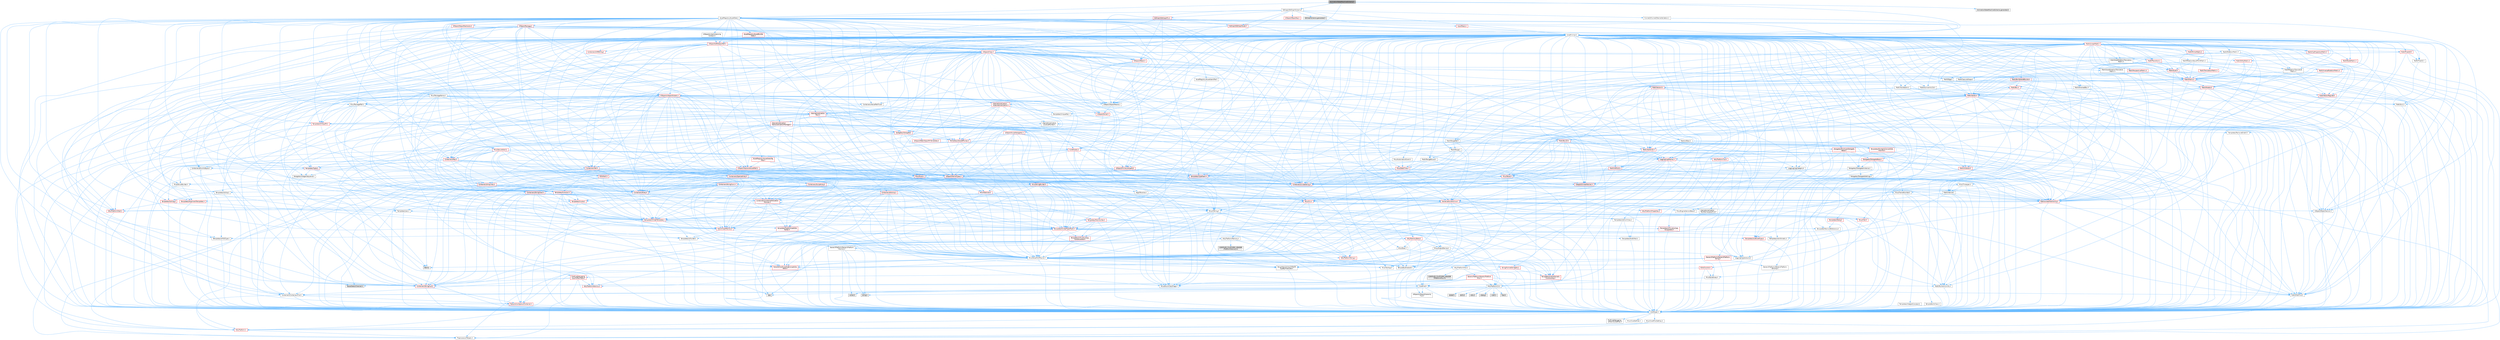 digraph "AnimationStateMachineSchema.h"
{
 // INTERACTIVE_SVG=YES
 // LATEX_PDF_SIZE
  bgcolor="transparent";
  edge [fontname=Helvetica,fontsize=10,labelfontname=Helvetica,labelfontsize=10];
  node [fontname=Helvetica,fontsize=10,shape=box,height=0.2,width=0.4];
  Node1 [id="Node000001",label="AnimationStateMachineSchema.h",height=0.2,width=0.4,color="gray40", fillcolor="grey60", style="filled", fontcolor="black",tooltip=" "];
  Node1 -> Node2 [id="edge1_Node000001_Node000002",color="steelblue1",style="solid",tooltip=" "];
  Node2 [id="Node000002",label="CoreMinimal.h",height=0.2,width=0.4,color="grey40", fillcolor="white", style="filled",URL="$d7/d67/CoreMinimal_8h.html",tooltip=" "];
  Node2 -> Node3 [id="edge2_Node000002_Node000003",color="steelblue1",style="solid",tooltip=" "];
  Node3 [id="Node000003",label="CoreTypes.h",height=0.2,width=0.4,color="grey40", fillcolor="white", style="filled",URL="$dc/dec/CoreTypes_8h.html",tooltip=" "];
  Node3 -> Node4 [id="edge3_Node000003_Node000004",color="steelblue1",style="solid",tooltip=" "];
  Node4 [id="Node000004",label="HAL/Platform.h",height=0.2,width=0.4,color="red", fillcolor="#FFF0F0", style="filled",URL="$d9/dd0/Platform_8h.html",tooltip=" "];
  Node4 -> Node8 [id="edge4_Node000004_Node000008",color="steelblue1",style="solid",tooltip=" "];
  Node8 [id="Node000008",label="PreprocessorHelpers.h",height=0.2,width=0.4,color="grey40", fillcolor="white", style="filled",URL="$db/ddb/PreprocessorHelpers_8h.html",tooltip=" "];
  Node3 -> Node14 [id="edge5_Node000003_Node000014",color="steelblue1",style="solid",tooltip=" "];
  Node14 [id="Node000014",label="ProfilingDebugging\l/UMemoryDefines.h",height=0.2,width=0.4,color="grey40", fillcolor="white", style="filled",URL="$d2/da2/UMemoryDefines_8h.html",tooltip=" "];
  Node3 -> Node15 [id="edge6_Node000003_Node000015",color="steelblue1",style="solid",tooltip=" "];
  Node15 [id="Node000015",label="Misc/CoreMiscDefines.h",height=0.2,width=0.4,color="grey40", fillcolor="white", style="filled",URL="$da/d38/CoreMiscDefines_8h.html",tooltip=" "];
  Node15 -> Node4 [id="edge7_Node000015_Node000004",color="steelblue1",style="solid",tooltip=" "];
  Node15 -> Node8 [id="edge8_Node000015_Node000008",color="steelblue1",style="solid",tooltip=" "];
  Node3 -> Node16 [id="edge9_Node000003_Node000016",color="steelblue1",style="solid",tooltip=" "];
  Node16 [id="Node000016",label="Misc/CoreDefines.h",height=0.2,width=0.4,color="grey40", fillcolor="white", style="filled",URL="$d3/dd2/CoreDefines_8h.html",tooltip=" "];
  Node2 -> Node17 [id="edge10_Node000002_Node000017",color="steelblue1",style="solid",tooltip=" "];
  Node17 [id="Node000017",label="CoreFwd.h",height=0.2,width=0.4,color="grey40", fillcolor="white", style="filled",URL="$d1/d1e/CoreFwd_8h.html",tooltip=" "];
  Node17 -> Node3 [id="edge11_Node000017_Node000003",color="steelblue1",style="solid",tooltip=" "];
  Node17 -> Node18 [id="edge12_Node000017_Node000018",color="steelblue1",style="solid",tooltip=" "];
  Node18 [id="Node000018",label="Containers/ContainersFwd.h",height=0.2,width=0.4,color="grey40", fillcolor="white", style="filled",URL="$d4/d0a/ContainersFwd_8h.html",tooltip=" "];
  Node18 -> Node4 [id="edge13_Node000018_Node000004",color="steelblue1",style="solid",tooltip=" "];
  Node18 -> Node3 [id="edge14_Node000018_Node000003",color="steelblue1",style="solid",tooltip=" "];
  Node18 -> Node19 [id="edge15_Node000018_Node000019",color="steelblue1",style="solid",tooltip=" "];
  Node19 [id="Node000019",label="Traits/IsContiguousContainer.h",height=0.2,width=0.4,color="red", fillcolor="#FFF0F0", style="filled",URL="$d5/d3c/IsContiguousContainer_8h.html",tooltip=" "];
  Node19 -> Node3 [id="edge16_Node000019_Node000003",color="steelblue1",style="solid",tooltip=" "];
  Node17 -> Node22 [id="edge17_Node000017_Node000022",color="steelblue1",style="solid",tooltip=" "];
  Node22 [id="Node000022",label="Math/MathFwd.h",height=0.2,width=0.4,color="grey40", fillcolor="white", style="filled",URL="$d2/d10/MathFwd_8h.html",tooltip=" "];
  Node22 -> Node4 [id="edge18_Node000022_Node000004",color="steelblue1",style="solid",tooltip=" "];
  Node17 -> Node23 [id="edge19_Node000017_Node000023",color="steelblue1",style="solid",tooltip=" "];
  Node23 [id="Node000023",label="UObject/UObjectHierarchy\lFwd.h",height=0.2,width=0.4,color="grey40", fillcolor="white", style="filled",URL="$d3/d13/UObjectHierarchyFwd_8h.html",tooltip=" "];
  Node2 -> Node23 [id="edge20_Node000002_Node000023",color="steelblue1",style="solid",tooltip=" "];
  Node2 -> Node18 [id="edge21_Node000002_Node000018",color="steelblue1",style="solid",tooltip=" "];
  Node2 -> Node24 [id="edge22_Node000002_Node000024",color="steelblue1",style="solid",tooltip=" "];
  Node24 [id="Node000024",label="Misc/VarArgs.h",height=0.2,width=0.4,color="grey40", fillcolor="white", style="filled",URL="$d5/d6f/VarArgs_8h.html",tooltip=" "];
  Node24 -> Node3 [id="edge23_Node000024_Node000003",color="steelblue1",style="solid",tooltip=" "];
  Node2 -> Node25 [id="edge24_Node000002_Node000025",color="steelblue1",style="solid",tooltip=" "];
  Node25 [id="Node000025",label="Logging/LogVerbosity.h",height=0.2,width=0.4,color="grey40", fillcolor="white", style="filled",URL="$d2/d8f/LogVerbosity_8h.html",tooltip=" "];
  Node25 -> Node3 [id="edge25_Node000025_Node000003",color="steelblue1",style="solid",tooltip=" "];
  Node2 -> Node26 [id="edge26_Node000002_Node000026",color="steelblue1",style="solid",tooltip=" "];
  Node26 [id="Node000026",label="Misc/OutputDevice.h",height=0.2,width=0.4,color="grey40", fillcolor="white", style="filled",URL="$d7/d32/OutputDevice_8h.html",tooltip=" "];
  Node26 -> Node17 [id="edge27_Node000026_Node000017",color="steelblue1",style="solid",tooltip=" "];
  Node26 -> Node3 [id="edge28_Node000026_Node000003",color="steelblue1",style="solid",tooltip=" "];
  Node26 -> Node25 [id="edge29_Node000026_Node000025",color="steelblue1",style="solid",tooltip=" "];
  Node26 -> Node24 [id="edge30_Node000026_Node000024",color="steelblue1",style="solid",tooltip=" "];
  Node26 -> Node27 [id="edge31_Node000026_Node000027",color="steelblue1",style="solid",tooltip=" "];
  Node27 [id="Node000027",label="Templates/IsArrayOrRefOf\lTypeByPredicate.h",height=0.2,width=0.4,color="grey40", fillcolor="white", style="filled",URL="$d6/da1/IsArrayOrRefOfTypeByPredicate_8h.html",tooltip=" "];
  Node27 -> Node3 [id="edge32_Node000027_Node000003",color="steelblue1",style="solid",tooltip=" "];
  Node26 -> Node28 [id="edge33_Node000026_Node000028",color="steelblue1",style="solid",tooltip=" "];
  Node28 [id="Node000028",label="Templates/IsValidVariadic\lFunctionArg.h",height=0.2,width=0.4,color="red", fillcolor="#FFF0F0", style="filled",URL="$d0/dc8/IsValidVariadicFunctionArg_8h.html",tooltip=" "];
  Node28 -> Node3 [id="edge34_Node000028_Node000003",color="steelblue1",style="solid",tooltip=" "];
  Node26 -> Node30 [id="edge35_Node000026_Node000030",color="steelblue1",style="solid",tooltip=" "];
  Node30 [id="Node000030",label="Traits/IsCharEncodingCompatible\lWith.h",height=0.2,width=0.4,color="red", fillcolor="#FFF0F0", style="filled",URL="$df/dd1/IsCharEncodingCompatibleWith_8h.html",tooltip=" "];
  Node2 -> Node32 [id="edge36_Node000002_Node000032",color="steelblue1",style="solid",tooltip=" "];
  Node32 [id="Node000032",label="HAL/PlatformCrt.h",height=0.2,width=0.4,color="grey40", fillcolor="white", style="filled",URL="$d8/d75/PlatformCrt_8h.html",tooltip=" "];
  Node32 -> Node33 [id="edge37_Node000032_Node000033",color="steelblue1",style="solid",tooltip=" "];
  Node33 [id="Node000033",label="new",height=0.2,width=0.4,color="grey60", fillcolor="#E0E0E0", style="filled",tooltip=" "];
  Node32 -> Node34 [id="edge38_Node000032_Node000034",color="steelblue1",style="solid",tooltip=" "];
  Node34 [id="Node000034",label="wchar.h",height=0.2,width=0.4,color="grey60", fillcolor="#E0E0E0", style="filled",tooltip=" "];
  Node32 -> Node35 [id="edge39_Node000032_Node000035",color="steelblue1",style="solid",tooltip=" "];
  Node35 [id="Node000035",label="stddef.h",height=0.2,width=0.4,color="grey60", fillcolor="#E0E0E0", style="filled",tooltip=" "];
  Node32 -> Node36 [id="edge40_Node000032_Node000036",color="steelblue1",style="solid",tooltip=" "];
  Node36 [id="Node000036",label="stdlib.h",height=0.2,width=0.4,color="grey60", fillcolor="#E0E0E0", style="filled",tooltip=" "];
  Node32 -> Node37 [id="edge41_Node000032_Node000037",color="steelblue1",style="solid",tooltip=" "];
  Node37 [id="Node000037",label="stdio.h",height=0.2,width=0.4,color="grey60", fillcolor="#E0E0E0", style="filled",tooltip=" "];
  Node32 -> Node38 [id="edge42_Node000032_Node000038",color="steelblue1",style="solid",tooltip=" "];
  Node38 [id="Node000038",label="stdarg.h",height=0.2,width=0.4,color="grey60", fillcolor="#E0E0E0", style="filled",tooltip=" "];
  Node32 -> Node39 [id="edge43_Node000032_Node000039",color="steelblue1",style="solid",tooltip=" "];
  Node39 [id="Node000039",label="math.h",height=0.2,width=0.4,color="grey60", fillcolor="#E0E0E0", style="filled",tooltip=" "];
  Node32 -> Node40 [id="edge44_Node000032_Node000040",color="steelblue1",style="solid",tooltip=" "];
  Node40 [id="Node000040",label="float.h",height=0.2,width=0.4,color="grey60", fillcolor="#E0E0E0", style="filled",tooltip=" "];
  Node32 -> Node41 [id="edge45_Node000032_Node000041",color="steelblue1",style="solid",tooltip=" "];
  Node41 [id="Node000041",label="string.h",height=0.2,width=0.4,color="grey60", fillcolor="#E0E0E0", style="filled",tooltip=" "];
  Node2 -> Node42 [id="edge46_Node000002_Node000042",color="steelblue1",style="solid",tooltip=" "];
  Node42 [id="Node000042",label="HAL/PlatformMisc.h",height=0.2,width=0.4,color="grey40", fillcolor="white", style="filled",URL="$d0/df5/PlatformMisc_8h.html",tooltip=" "];
  Node42 -> Node3 [id="edge47_Node000042_Node000003",color="steelblue1",style="solid",tooltip=" "];
  Node42 -> Node43 [id="edge48_Node000042_Node000043",color="steelblue1",style="solid",tooltip=" "];
  Node43 [id="Node000043",label="GenericPlatform/GenericPlatform\lMisc.h",height=0.2,width=0.4,color="red", fillcolor="#FFF0F0", style="filled",URL="$db/d9a/GenericPlatformMisc_8h.html",tooltip=" "];
  Node43 -> Node44 [id="edge49_Node000043_Node000044",color="steelblue1",style="solid",tooltip=" "];
  Node44 [id="Node000044",label="Containers/StringFwd.h",height=0.2,width=0.4,color="red", fillcolor="#FFF0F0", style="filled",URL="$df/d37/StringFwd_8h.html",tooltip=" "];
  Node44 -> Node3 [id="edge50_Node000044_Node000003",color="steelblue1",style="solid",tooltip=" "];
  Node44 -> Node19 [id="edge51_Node000044_Node000019",color="steelblue1",style="solid",tooltip=" "];
  Node43 -> Node17 [id="edge52_Node000043_Node000017",color="steelblue1",style="solid",tooltip=" "];
  Node43 -> Node3 [id="edge53_Node000043_Node000003",color="steelblue1",style="solid",tooltip=" "];
  Node43 -> Node32 [id="edge54_Node000043_Node000032",color="steelblue1",style="solid",tooltip=" "];
  Node43 -> Node47 [id="edge55_Node000043_Node000047",color="steelblue1",style="solid",tooltip=" "];
  Node47 [id="Node000047",label="Math/NumericLimits.h",height=0.2,width=0.4,color="grey40", fillcolor="white", style="filled",URL="$df/d1b/NumericLimits_8h.html",tooltip=" "];
  Node47 -> Node3 [id="edge56_Node000047_Node000003",color="steelblue1",style="solid",tooltip=" "];
  Node43 -> Node49 [id="edge57_Node000043_Node000049",color="steelblue1",style="solid",tooltip=" "];
  Node49 [id="Node000049",label="Misc/EnumClassFlags.h",height=0.2,width=0.4,color="grey40", fillcolor="white", style="filled",URL="$d8/de7/EnumClassFlags_8h.html",tooltip=" "];
  Node42 -> Node52 [id="edge58_Node000042_Node000052",color="steelblue1",style="solid",tooltip=" "];
  Node52 [id="Node000052",label="COMPILED_PLATFORM_HEADER\l(PlatformMisc.h)",height=0.2,width=0.4,color="grey60", fillcolor="#E0E0E0", style="filled",tooltip=" "];
  Node42 -> Node53 [id="edge59_Node000042_Node000053",color="steelblue1",style="solid",tooltip=" "];
  Node53 [id="Node000053",label="ProfilingDebugging\l/CpuProfilerTrace.h",height=0.2,width=0.4,color="red", fillcolor="#FFF0F0", style="filled",URL="$da/dcb/CpuProfilerTrace_8h.html",tooltip=" "];
  Node53 -> Node3 [id="edge60_Node000053_Node000003",color="steelblue1",style="solid",tooltip=" "];
  Node53 -> Node18 [id="edge61_Node000053_Node000018",color="steelblue1",style="solid",tooltip=" "];
  Node53 -> Node54 [id="edge62_Node000053_Node000054",color="steelblue1",style="solid",tooltip=" "];
  Node54 [id="Node000054",label="HAL/PlatformAtomics.h",height=0.2,width=0.4,color="red", fillcolor="#FFF0F0", style="filled",URL="$d3/d36/PlatformAtomics_8h.html",tooltip=" "];
  Node54 -> Node3 [id="edge63_Node000054_Node000003",color="steelblue1",style="solid",tooltip=" "];
  Node53 -> Node8 [id="edge64_Node000053_Node000008",color="steelblue1",style="solid",tooltip=" "];
  Node53 -> Node58 [id="edge65_Node000053_Node000058",color="steelblue1",style="solid",tooltip=" "];
  Node58 [id="Node000058",label="Trace/Detail/Channel.h",height=0.2,width=0.4,color="grey60", fillcolor="#E0E0E0", style="filled",tooltip=" "];
  Node2 -> Node61 [id="edge66_Node000002_Node000061",color="steelblue1",style="solid",tooltip=" "];
  Node61 [id="Node000061",label="Misc/AssertionMacros.h",height=0.2,width=0.4,color="grey40", fillcolor="white", style="filled",URL="$d0/dfa/AssertionMacros_8h.html",tooltip=" "];
  Node61 -> Node3 [id="edge67_Node000061_Node000003",color="steelblue1",style="solid",tooltip=" "];
  Node61 -> Node4 [id="edge68_Node000061_Node000004",color="steelblue1",style="solid",tooltip=" "];
  Node61 -> Node42 [id="edge69_Node000061_Node000042",color="steelblue1",style="solid",tooltip=" "];
  Node61 -> Node8 [id="edge70_Node000061_Node000008",color="steelblue1",style="solid",tooltip=" "];
  Node61 -> Node62 [id="edge71_Node000061_Node000062",color="steelblue1",style="solid",tooltip=" "];
  Node62 [id="Node000062",label="Templates/EnableIf.h",height=0.2,width=0.4,color="grey40", fillcolor="white", style="filled",URL="$d7/d60/EnableIf_8h.html",tooltip=" "];
  Node62 -> Node3 [id="edge72_Node000062_Node000003",color="steelblue1",style="solid",tooltip=" "];
  Node61 -> Node27 [id="edge73_Node000061_Node000027",color="steelblue1",style="solid",tooltip=" "];
  Node61 -> Node28 [id="edge74_Node000061_Node000028",color="steelblue1",style="solid",tooltip=" "];
  Node61 -> Node30 [id="edge75_Node000061_Node000030",color="steelblue1",style="solid",tooltip=" "];
  Node61 -> Node24 [id="edge76_Node000061_Node000024",color="steelblue1",style="solid",tooltip=" "];
  Node61 -> Node63 [id="edge77_Node000061_Node000063",color="steelblue1",style="solid",tooltip=" "];
  Node63 [id="Node000063",label="String/FormatStringSan.h",height=0.2,width=0.4,color="red", fillcolor="#FFF0F0", style="filled",URL="$d3/d8b/FormatStringSan_8h.html",tooltip=" "];
  Node63 -> Node3 [id="edge78_Node000063_Node000003",color="steelblue1",style="solid",tooltip=" "];
  Node63 -> Node28 [id="edge79_Node000063_Node000028",color="steelblue1",style="solid",tooltip=" "];
  Node63 -> Node18 [id="edge80_Node000063_Node000018",color="steelblue1",style="solid",tooltip=" "];
  Node61 -> Node69 [id="edge81_Node000061_Node000069",color="steelblue1",style="solid",tooltip=" "];
  Node69 [id="Node000069",label="atomic",height=0.2,width=0.4,color="grey60", fillcolor="#E0E0E0", style="filled",tooltip=" "];
  Node2 -> Node70 [id="edge82_Node000002_Node000070",color="steelblue1",style="solid",tooltip=" "];
  Node70 [id="Node000070",label="Templates/IsPointer.h",height=0.2,width=0.4,color="grey40", fillcolor="white", style="filled",URL="$d7/d05/IsPointer_8h.html",tooltip=" "];
  Node70 -> Node3 [id="edge83_Node000070_Node000003",color="steelblue1",style="solid",tooltip=" "];
  Node2 -> Node71 [id="edge84_Node000002_Node000071",color="steelblue1",style="solid",tooltip=" "];
  Node71 [id="Node000071",label="HAL/PlatformMemory.h",height=0.2,width=0.4,color="grey40", fillcolor="white", style="filled",URL="$de/d68/PlatformMemory_8h.html",tooltip=" "];
  Node71 -> Node3 [id="edge85_Node000071_Node000003",color="steelblue1",style="solid",tooltip=" "];
  Node71 -> Node72 [id="edge86_Node000071_Node000072",color="steelblue1",style="solid",tooltip=" "];
  Node72 [id="Node000072",label="GenericPlatform/GenericPlatform\lMemory.h",height=0.2,width=0.4,color="grey40", fillcolor="white", style="filled",URL="$dd/d22/GenericPlatformMemory_8h.html",tooltip=" "];
  Node72 -> Node17 [id="edge87_Node000072_Node000017",color="steelblue1",style="solid",tooltip=" "];
  Node72 -> Node3 [id="edge88_Node000072_Node000003",color="steelblue1",style="solid",tooltip=" "];
  Node72 -> Node73 [id="edge89_Node000072_Node000073",color="steelblue1",style="solid",tooltip=" "];
  Node73 [id="Node000073",label="HAL/PlatformString.h",height=0.2,width=0.4,color="red", fillcolor="#FFF0F0", style="filled",URL="$db/db5/PlatformString_8h.html",tooltip=" "];
  Node73 -> Node3 [id="edge90_Node000073_Node000003",color="steelblue1",style="solid",tooltip=" "];
  Node72 -> Node41 [id="edge91_Node000072_Node000041",color="steelblue1",style="solid",tooltip=" "];
  Node72 -> Node34 [id="edge92_Node000072_Node000034",color="steelblue1",style="solid",tooltip=" "];
  Node71 -> Node75 [id="edge93_Node000071_Node000075",color="steelblue1",style="solid",tooltip=" "];
  Node75 [id="Node000075",label="COMPILED_PLATFORM_HEADER\l(PlatformMemory.h)",height=0.2,width=0.4,color="grey60", fillcolor="#E0E0E0", style="filled",tooltip=" "];
  Node2 -> Node54 [id="edge94_Node000002_Node000054",color="steelblue1",style="solid",tooltip=" "];
  Node2 -> Node76 [id="edge95_Node000002_Node000076",color="steelblue1",style="solid",tooltip=" "];
  Node76 [id="Node000076",label="Misc/Exec.h",height=0.2,width=0.4,color="grey40", fillcolor="white", style="filled",URL="$de/ddb/Exec_8h.html",tooltip=" "];
  Node76 -> Node3 [id="edge96_Node000076_Node000003",color="steelblue1",style="solid",tooltip=" "];
  Node76 -> Node61 [id="edge97_Node000076_Node000061",color="steelblue1",style="solid",tooltip=" "];
  Node2 -> Node77 [id="edge98_Node000002_Node000077",color="steelblue1",style="solid",tooltip=" "];
  Node77 [id="Node000077",label="HAL/MemoryBase.h",height=0.2,width=0.4,color="red", fillcolor="#FFF0F0", style="filled",URL="$d6/d9f/MemoryBase_8h.html",tooltip=" "];
  Node77 -> Node3 [id="edge99_Node000077_Node000003",color="steelblue1",style="solid",tooltip=" "];
  Node77 -> Node54 [id="edge100_Node000077_Node000054",color="steelblue1",style="solid",tooltip=" "];
  Node77 -> Node32 [id="edge101_Node000077_Node000032",color="steelblue1",style="solid",tooltip=" "];
  Node77 -> Node76 [id="edge102_Node000077_Node000076",color="steelblue1",style="solid",tooltip=" "];
  Node77 -> Node26 [id="edge103_Node000077_Node000026",color="steelblue1",style="solid",tooltip=" "];
  Node2 -> Node87 [id="edge104_Node000002_Node000087",color="steelblue1",style="solid",tooltip=" "];
  Node87 [id="Node000087",label="HAL/UnrealMemory.h",height=0.2,width=0.4,color="red", fillcolor="#FFF0F0", style="filled",URL="$d9/d96/UnrealMemory_8h.html",tooltip=" "];
  Node87 -> Node3 [id="edge105_Node000087_Node000003",color="steelblue1",style="solid",tooltip=" "];
  Node87 -> Node72 [id="edge106_Node000087_Node000072",color="steelblue1",style="solid",tooltip=" "];
  Node87 -> Node77 [id="edge107_Node000087_Node000077",color="steelblue1",style="solid",tooltip=" "];
  Node87 -> Node71 [id="edge108_Node000087_Node000071",color="steelblue1",style="solid",tooltip=" "];
  Node87 -> Node70 [id="edge109_Node000087_Node000070",color="steelblue1",style="solid",tooltip=" "];
  Node2 -> Node89 [id="edge110_Node000002_Node000089",color="steelblue1",style="solid",tooltip=" "];
  Node89 [id="Node000089",label="Templates/IsArithmetic.h",height=0.2,width=0.4,color="grey40", fillcolor="white", style="filled",URL="$d2/d5d/IsArithmetic_8h.html",tooltip=" "];
  Node89 -> Node3 [id="edge111_Node000089_Node000003",color="steelblue1",style="solid",tooltip=" "];
  Node2 -> Node83 [id="edge112_Node000002_Node000083",color="steelblue1",style="solid",tooltip=" "];
  Node83 [id="Node000083",label="Templates/AndOrNot.h",height=0.2,width=0.4,color="grey40", fillcolor="white", style="filled",URL="$db/d0a/AndOrNot_8h.html",tooltip=" "];
  Node83 -> Node3 [id="edge113_Node000083_Node000003",color="steelblue1",style="solid",tooltip=" "];
  Node2 -> Node90 [id="edge114_Node000002_Node000090",color="steelblue1",style="solid",tooltip=" "];
  Node90 [id="Node000090",label="Templates/IsPODType.h",height=0.2,width=0.4,color="grey40", fillcolor="white", style="filled",URL="$d7/db1/IsPODType_8h.html",tooltip=" "];
  Node90 -> Node3 [id="edge115_Node000090_Node000003",color="steelblue1",style="solid",tooltip=" "];
  Node2 -> Node91 [id="edge116_Node000002_Node000091",color="steelblue1",style="solid",tooltip=" "];
  Node91 [id="Node000091",label="Templates/IsUECoreType.h",height=0.2,width=0.4,color="red", fillcolor="#FFF0F0", style="filled",URL="$d1/db8/IsUECoreType_8h.html",tooltip=" "];
  Node91 -> Node3 [id="edge117_Node000091_Node000003",color="steelblue1",style="solid",tooltip=" "];
  Node2 -> Node84 [id="edge118_Node000002_Node000084",color="steelblue1",style="solid",tooltip=" "];
  Node84 [id="Node000084",label="Templates/IsTriviallyCopy\lConstructible.h",height=0.2,width=0.4,color="red", fillcolor="#FFF0F0", style="filled",URL="$d3/d78/IsTriviallyCopyConstructible_8h.html",tooltip=" "];
  Node84 -> Node3 [id="edge119_Node000084_Node000003",color="steelblue1",style="solid",tooltip=" "];
  Node2 -> Node92 [id="edge120_Node000002_Node000092",color="steelblue1",style="solid",tooltip=" "];
  Node92 [id="Node000092",label="Templates/UnrealTypeTraits.h",height=0.2,width=0.4,color="red", fillcolor="#FFF0F0", style="filled",URL="$d2/d2d/UnrealTypeTraits_8h.html",tooltip=" "];
  Node92 -> Node3 [id="edge121_Node000092_Node000003",color="steelblue1",style="solid",tooltip=" "];
  Node92 -> Node70 [id="edge122_Node000092_Node000070",color="steelblue1",style="solid",tooltip=" "];
  Node92 -> Node61 [id="edge123_Node000092_Node000061",color="steelblue1",style="solid",tooltip=" "];
  Node92 -> Node83 [id="edge124_Node000092_Node000083",color="steelblue1",style="solid",tooltip=" "];
  Node92 -> Node62 [id="edge125_Node000092_Node000062",color="steelblue1",style="solid",tooltip=" "];
  Node92 -> Node89 [id="edge126_Node000092_Node000089",color="steelblue1",style="solid",tooltip=" "];
  Node92 -> Node90 [id="edge127_Node000092_Node000090",color="steelblue1",style="solid",tooltip=" "];
  Node92 -> Node91 [id="edge128_Node000092_Node000091",color="steelblue1",style="solid",tooltip=" "];
  Node92 -> Node84 [id="edge129_Node000092_Node000084",color="steelblue1",style="solid",tooltip=" "];
  Node2 -> Node62 [id="edge130_Node000002_Node000062",color="steelblue1",style="solid",tooltip=" "];
  Node2 -> Node94 [id="edge131_Node000002_Node000094",color="steelblue1",style="solid",tooltip=" "];
  Node94 [id="Node000094",label="Templates/RemoveReference.h",height=0.2,width=0.4,color="grey40", fillcolor="white", style="filled",URL="$da/dbe/RemoveReference_8h.html",tooltip=" "];
  Node94 -> Node3 [id="edge132_Node000094_Node000003",color="steelblue1",style="solid",tooltip=" "];
  Node2 -> Node95 [id="edge133_Node000002_Node000095",color="steelblue1",style="solid",tooltip=" "];
  Node95 [id="Node000095",label="Templates/IntegralConstant.h",height=0.2,width=0.4,color="grey40", fillcolor="white", style="filled",URL="$db/d1b/IntegralConstant_8h.html",tooltip=" "];
  Node95 -> Node3 [id="edge134_Node000095_Node000003",color="steelblue1",style="solid",tooltip=" "];
  Node2 -> Node96 [id="edge135_Node000002_Node000096",color="steelblue1",style="solid",tooltip=" "];
  Node96 [id="Node000096",label="Templates/IsClass.h",height=0.2,width=0.4,color="grey40", fillcolor="white", style="filled",URL="$db/dcb/IsClass_8h.html",tooltip=" "];
  Node96 -> Node3 [id="edge136_Node000096_Node000003",color="steelblue1",style="solid",tooltip=" "];
  Node2 -> Node97 [id="edge137_Node000002_Node000097",color="steelblue1",style="solid",tooltip=" "];
  Node97 [id="Node000097",label="Templates/TypeCompatible\lBytes.h",height=0.2,width=0.4,color="red", fillcolor="#FFF0F0", style="filled",URL="$df/d0a/TypeCompatibleBytes_8h.html",tooltip=" "];
  Node97 -> Node3 [id="edge138_Node000097_Node000003",color="steelblue1",style="solid",tooltip=" "];
  Node97 -> Node41 [id="edge139_Node000097_Node000041",color="steelblue1",style="solid",tooltip=" "];
  Node97 -> Node33 [id="edge140_Node000097_Node000033",color="steelblue1",style="solid",tooltip=" "];
  Node2 -> Node19 [id="edge141_Node000002_Node000019",color="steelblue1",style="solid",tooltip=" "];
  Node2 -> Node98 [id="edge142_Node000002_Node000098",color="steelblue1",style="solid",tooltip=" "];
  Node98 [id="Node000098",label="Templates/UnrealTemplate.h",height=0.2,width=0.4,color="red", fillcolor="#FFF0F0", style="filled",URL="$d4/d24/UnrealTemplate_8h.html",tooltip=" "];
  Node98 -> Node3 [id="edge143_Node000098_Node000003",color="steelblue1",style="solid",tooltip=" "];
  Node98 -> Node70 [id="edge144_Node000098_Node000070",color="steelblue1",style="solid",tooltip=" "];
  Node98 -> Node87 [id="edge145_Node000098_Node000087",color="steelblue1",style="solid",tooltip=" "];
  Node98 -> Node92 [id="edge146_Node000098_Node000092",color="steelblue1",style="solid",tooltip=" "];
  Node98 -> Node94 [id="edge147_Node000098_Node000094",color="steelblue1",style="solid",tooltip=" "];
  Node98 -> Node97 [id="edge148_Node000098_Node000097",color="steelblue1",style="solid",tooltip=" "];
  Node98 -> Node19 [id="edge149_Node000098_Node000019",color="steelblue1",style="solid",tooltip=" "];
  Node2 -> Node47 [id="edge150_Node000002_Node000047",color="steelblue1",style="solid",tooltip=" "];
  Node2 -> Node102 [id="edge151_Node000002_Node000102",color="steelblue1",style="solid",tooltip=" "];
  Node102 [id="Node000102",label="HAL/PlatformMath.h",height=0.2,width=0.4,color="red", fillcolor="#FFF0F0", style="filled",URL="$dc/d53/PlatformMath_8h.html",tooltip=" "];
  Node102 -> Node3 [id="edge152_Node000102_Node000003",color="steelblue1",style="solid",tooltip=" "];
  Node2 -> Node85 [id="edge153_Node000002_Node000085",color="steelblue1",style="solid",tooltip=" "];
  Node85 [id="Node000085",label="Templates/IsTriviallyCopy\lAssignable.h",height=0.2,width=0.4,color="red", fillcolor="#FFF0F0", style="filled",URL="$d2/df2/IsTriviallyCopyAssignable_8h.html",tooltip=" "];
  Node85 -> Node3 [id="edge154_Node000085_Node000003",color="steelblue1",style="solid",tooltip=" "];
  Node2 -> Node110 [id="edge155_Node000002_Node000110",color="steelblue1",style="solid",tooltip=" "];
  Node110 [id="Node000110",label="Templates/MemoryOps.h",height=0.2,width=0.4,color="red", fillcolor="#FFF0F0", style="filled",URL="$db/dea/MemoryOps_8h.html",tooltip=" "];
  Node110 -> Node3 [id="edge156_Node000110_Node000003",color="steelblue1",style="solid",tooltip=" "];
  Node110 -> Node87 [id="edge157_Node000110_Node000087",color="steelblue1",style="solid",tooltip=" "];
  Node110 -> Node85 [id="edge158_Node000110_Node000085",color="steelblue1",style="solid",tooltip=" "];
  Node110 -> Node84 [id="edge159_Node000110_Node000084",color="steelblue1",style="solid",tooltip=" "];
  Node110 -> Node92 [id="edge160_Node000110_Node000092",color="steelblue1",style="solid",tooltip=" "];
  Node110 -> Node33 [id="edge161_Node000110_Node000033",color="steelblue1",style="solid",tooltip=" "];
  Node2 -> Node111 [id="edge162_Node000002_Node000111",color="steelblue1",style="solid",tooltip=" "];
  Node111 [id="Node000111",label="Containers/ContainerAllocation\lPolicies.h",height=0.2,width=0.4,color="red", fillcolor="#FFF0F0", style="filled",URL="$d7/dff/ContainerAllocationPolicies_8h.html",tooltip=" "];
  Node111 -> Node3 [id="edge163_Node000111_Node000003",color="steelblue1",style="solid",tooltip=" "];
  Node111 -> Node111 [id="edge164_Node000111_Node000111",color="steelblue1",style="solid",tooltip=" "];
  Node111 -> Node102 [id="edge165_Node000111_Node000102",color="steelblue1",style="solid",tooltip=" "];
  Node111 -> Node87 [id="edge166_Node000111_Node000087",color="steelblue1",style="solid",tooltip=" "];
  Node111 -> Node47 [id="edge167_Node000111_Node000047",color="steelblue1",style="solid",tooltip=" "];
  Node111 -> Node61 [id="edge168_Node000111_Node000061",color="steelblue1",style="solid",tooltip=" "];
  Node111 -> Node110 [id="edge169_Node000111_Node000110",color="steelblue1",style="solid",tooltip=" "];
  Node111 -> Node97 [id="edge170_Node000111_Node000097",color="steelblue1",style="solid",tooltip=" "];
  Node2 -> Node114 [id="edge171_Node000002_Node000114",color="steelblue1",style="solid",tooltip=" "];
  Node114 [id="Node000114",label="Templates/IsEnumClass.h",height=0.2,width=0.4,color="grey40", fillcolor="white", style="filled",URL="$d7/d15/IsEnumClass_8h.html",tooltip=" "];
  Node114 -> Node3 [id="edge172_Node000114_Node000003",color="steelblue1",style="solid",tooltip=" "];
  Node114 -> Node83 [id="edge173_Node000114_Node000083",color="steelblue1",style="solid",tooltip=" "];
  Node2 -> Node115 [id="edge174_Node000002_Node000115",color="steelblue1",style="solid",tooltip=" "];
  Node115 [id="Node000115",label="HAL/PlatformProperties.h",height=0.2,width=0.4,color="red", fillcolor="#FFF0F0", style="filled",URL="$d9/db0/PlatformProperties_8h.html",tooltip=" "];
  Node115 -> Node3 [id="edge175_Node000115_Node000003",color="steelblue1",style="solid",tooltip=" "];
  Node2 -> Node118 [id="edge176_Node000002_Node000118",color="steelblue1",style="solid",tooltip=" "];
  Node118 [id="Node000118",label="Misc/EngineVersionBase.h",height=0.2,width=0.4,color="grey40", fillcolor="white", style="filled",URL="$d5/d2b/EngineVersionBase_8h.html",tooltip=" "];
  Node118 -> Node3 [id="edge177_Node000118_Node000003",color="steelblue1",style="solid",tooltip=" "];
  Node2 -> Node119 [id="edge178_Node000002_Node000119",color="steelblue1",style="solid",tooltip=" "];
  Node119 [id="Node000119",label="Internationalization\l/TextNamespaceFwd.h",height=0.2,width=0.4,color="grey40", fillcolor="white", style="filled",URL="$d8/d97/TextNamespaceFwd_8h.html",tooltip=" "];
  Node119 -> Node3 [id="edge179_Node000119_Node000003",color="steelblue1",style="solid",tooltip=" "];
  Node2 -> Node120 [id="edge180_Node000002_Node000120",color="steelblue1",style="solid",tooltip=" "];
  Node120 [id="Node000120",label="Serialization/Archive.h",height=0.2,width=0.4,color="red", fillcolor="#FFF0F0", style="filled",URL="$d7/d3b/Archive_8h.html",tooltip=" "];
  Node120 -> Node17 [id="edge181_Node000120_Node000017",color="steelblue1",style="solid",tooltip=" "];
  Node120 -> Node3 [id="edge182_Node000120_Node000003",color="steelblue1",style="solid",tooltip=" "];
  Node120 -> Node115 [id="edge183_Node000120_Node000115",color="steelblue1",style="solid",tooltip=" "];
  Node120 -> Node119 [id="edge184_Node000120_Node000119",color="steelblue1",style="solid",tooltip=" "];
  Node120 -> Node22 [id="edge185_Node000120_Node000022",color="steelblue1",style="solid",tooltip=" "];
  Node120 -> Node61 [id="edge186_Node000120_Node000061",color="steelblue1",style="solid",tooltip=" "];
  Node120 -> Node118 [id="edge187_Node000120_Node000118",color="steelblue1",style="solid",tooltip=" "];
  Node120 -> Node24 [id="edge188_Node000120_Node000024",color="steelblue1",style="solid",tooltip=" "];
  Node120 -> Node62 [id="edge189_Node000120_Node000062",color="steelblue1",style="solid",tooltip=" "];
  Node120 -> Node27 [id="edge190_Node000120_Node000027",color="steelblue1",style="solid",tooltip=" "];
  Node120 -> Node114 [id="edge191_Node000120_Node000114",color="steelblue1",style="solid",tooltip=" "];
  Node120 -> Node28 [id="edge192_Node000120_Node000028",color="steelblue1",style="solid",tooltip=" "];
  Node120 -> Node98 [id="edge193_Node000120_Node000098",color="steelblue1",style="solid",tooltip=" "];
  Node120 -> Node30 [id="edge194_Node000120_Node000030",color="steelblue1",style="solid",tooltip=" "];
  Node120 -> Node123 [id="edge195_Node000120_Node000123",color="steelblue1",style="solid",tooltip=" "];
  Node123 [id="Node000123",label="UObject/ObjectVersion.h",height=0.2,width=0.4,color="grey40", fillcolor="white", style="filled",URL="$da/d63/ObjectVersion_8h.html",tooltip=" "];
  Node123 -> Node3 [id="edge196_Node000123_Node000003",color="steelblue1",style="solid",tooltip=" "];
  Node2 -> Node124 [id="edge197_Node000002_Node000124",color="steelblue1",style="solid",tooltip=" "];
  Node124 [id="Node000124",label="Templates/Less.h",height=0.2,width=0.4,color="grey40", fillcolor="white", style="filled",URL="$de/dc8/Less_8h.html",tooltip=" "];
  Node124 -> Node3 [id="edge198_Node000124_Node000003",color="steelblue1",style="solid",tooltip=" "];
  Node124 -> Node98 [id="edge199_Node000124_Node000098",color="steelblue1",style="solid",tooltip=" "];
  Node2 -> Node125 [id="edge200_Node000002_Node000125",color="steelblue1",style="solid",tooltip=" "];
  Node125 [id="Node000125",label="Templates/Sorting.h",height=0.2,width=0.4,color="red", fillcolor="#FFF0F0", style="filled",URL="$d3/d9e/Sorting_8h.html",tooltip=" "];
  Node125 -> Node3 [id="edge201_Node000125_Node000003",color="steelblue1",style="solid",tooltip=" "];
  Node125 -> Node102 [id="edge202_Node000125_Node000102",color="steelblue1",style="solid",tooltip=" "];
  Node125 -> Node124 [id="edge203_Node000125_Node000124",color="steelblue1",style="solid",tooltip=" "];
  Node2 -> Node136 [id="edge204_Node000002_Node000136",color="steelblue1",style="solid",tooltip=" "];
  Node136 [id="Node000136",label="Misc/Char.h",height=0.2,width=0.4,color="red", fillcolor="#FFF0F0", style="filled",URL="$d0/d58/Char_8h.html",tooltip=" "];
  Node136 -> Node3 [id="edge205_Node000136_Node000003",color="steelblue1",style="solid",tooltip=" "];
  Node2 -> Node139 [id="edge206_Node000002_Node000139",color="steelblue1",style="solid",tooltip=" "];
  Node139 [id="Node000139",label="GenericPlatform/GenericPlatform\lStricmp.h",height=0.2,width=0.4,color="grey40", fillcolor="white", style="filled",URL="$d2/d86/GenericPlatformStricmp_8h.html",tooltip=" "];
  Node139 -> Node3 [id="edge207_Node000139_Node000003",color="steelblue1",style="solid",tooltip=" "];
  Node2 -> Node140 [id="edge208_Node000002_Node000140",color="steelblue1",style="solid",tooltip=" "];
  Node140 [id="Node000140",label="GenericPlatform/GenericPlatform\lString.h",height=0.2,width=0.4,color="red", fillcolor="#FFF0F0", style="filled",URL="$dd/d20/GenericPlatformString_8h.html",tooltip=" "];
  Node140 -> Node3 [id="edge209_Node000140_Node000003",color="steelblue1",style="solid",tooltip=" "];
  Node140 -> Node139 [id="edge210_Node000140_Node000139",color="steelblue1",style="solid",tooltip=" "];
  Node140 -> Node62 [id="edge211_Node000140_Node000062",color="steelblue1",style="solid",tooltip=" "];
  Node140 -> Node30 [id="edge212_Node000140_Node000030",color="steelblue1",style="solid",tooltip=" "];
  Node2 -> Node73 [id="edge213_Node000002_Node000073",color="steelblue1",style="solid",tooltip=" "];
  Node2 -> Node143 [id="edge214_Node000002_Node000143",color="steelblue1",style="solid",tooltip=" "];
  Node143 [id="Node000143",label="Misc/CString.h",height=0.2,width=0.4,color="grey40", fillcolor="white", style="filled",URL="$d2/d49/CString_8h.html",tooltip=" "];
  Node143 -> Node3 [id="edge215_Node000143_Node000003",color="steelblue1",style="solid",tooltip=" "];
  Node143 -> Node32 [id="edge216_Node000143_Node000032",color="steelblue1",style="solid",tooltip=" "];
  Node143 -> Node73 [id="edge217_Node000143_Node000073",color="steelblue1",style="solid",tooltip=" "];
  Node143 -> Node61 [id="edge218_Node000143_Node000061",color="steelblue1",style="solid",tooltip=" "];
  Node143 -> Node136 [id="edge219_Node000143_Node000136",color="steelblue1",style="solid",tooltip=" "];
  Node143 -> Node24 [id="edge220_Node000143_Node000024",color="steelblue1",style="solid",tooltip=" "];
  Node143 -> Node27 [id="edge221_Node000143_Node000027",color="steelblue1",style="solid",tooltip=" "];
  Node143 -> Node28 [id="edge222_Node000143_Node000028",color="steelblue1",style="solid",tooltip=" "];
  Node143 -> Node30 [id="edge223_Node000143_Node000030",color="steelblue1",style="solid",tooltip=" "];
  Node2 -> Node144 [id="edge224_Node000002_Node000144",color="steelblue1",style="solid",tooltip=" "];
  Node144 [id="Node000144",label="Misc/Crc.h",height=0.2,width=0.4,color="red", fillcolor="#FFF0F0", style="filled",URL="$d4/dd2/Crc_8h.html",tooltip=" "];
  Node144 -> Node3 [id="edge225_Node000144_Node000003",color="steelblue1",style="solid",tooltip=" "];
  Node144 -> Node73 [id="edge226_Node000144_Node000073",color="steelblue1",style="solid",tooltip=" "];
  Node144 -> Node61 [id="edge227_Node000144_Node000061",color="steelblue1",style="solid",tooltip=" "];
  Node144 -> Node143 [id="edge228_Node000144_Node000143",color="steelblue1",style="solid",tooltip=" "];
  Node144 -> Node136 [id="edge229_Node000144_Node000136",color="steelblue1",style="solid",tooltip=" "];
  Node144 -> Node92 [id="edge230_Node000144_Node000092",color="steelblue1",style="solid",tooltip=" "];
  Node2 -> Node135 [id="edge231_Node000002_Node000135",color="steelblue1",style="solid",tooltip=" "];
  Node135 [id="Node000135",label="Math/UnrealMathUtility.h",height=0.2,width=0.4,color="red", fillcolor="#FFF0F0", style="filled",URL="$db/db8/UnrealMathUtility_8h.html",tooltip=" "];
  Node135 -> Node3 [id="edge232_Node000135_Node000003",color="steelblue1",style="solid",tooltip=" "];
  Node135 -> Node61 [id="edge233_Node000135_Node000061",color="steelblue1",style="solid",tooltip=" "];
  Node135 -> Node102 [id="edge234_Node000135_Node000102",color="steelblue1",style="solid",tooltip=" "];
  Node135 -> Node22 [id="edge235_Node000135_Node000022",color="steelblue1",style="solid",tooltip=" "];
  Node2 -> Node145 [id="edge236_Node000002_Node000145",color="steelblue1",style="solid",tooltip=" "];
  Node145 [id="Node000145",label="Containers/UnrealString.h",height=0.2,width=0.4,color="red", fillcolor="#FFF0F0", style="filled",URL="$d5/dba/UnrealString_8h.html",tooltip=" "];
  Node2 -> Node149 [id="edge237_Node000002_Node000149",color="steelblue1",style="solid",tooltip=" "];
  Node149 [id="Node000149",label="Containers/Array.h",height=0.2,width=0.4,color="red", fillcolor="#FFF0F0", style="filled",URL="$df/dd0/Array_8h.html",tooltip=" "];
  Node149 -> Node3 [id="edge238_Node000149_Node000003",color="steelblue1",style="solid",tooltip=" "];
  Node149 -> Node61 [id="edge239_Node000149_Node000061",color="steelblue1",style="solid",tooltip=" "];
  Node149 -> Node87 [id="edge240_Node000149_Node000087",color="steelblue1",style="solid",tooltip=" "];
  Node149 -> Node92 [id="edge241_Node000149_Node000092",color="steelblue1",style="solid",tooltip=" "];
  Node149 -> Node98 [id="edge242_Node000149_Node000098",color="steelblue1",style="solid",tooltip=" "];
  Node149 -> Node111 [id="edge243_Node000149_Node000111",color="steelblue1",style="solid",tooltip=" "];
  Node149 -> Node120 [id="edge244_Node000149_Node000120",color="steelblue1",style="solid",tooltip=" "];
  Node149 -> Node128 [id="edge245_Node000149_Node000128",color="steelblue1",style="solid",tooltip=" "];
  Node128 [id="Node000128",label="Templates/Invoke.h",height=0.2,width=0.4,color="red", fillcolor="#FFF0F0", style="filled",URL="$d7/deb/Invoke_8h.html",tooltip=" "];
  Node128 -> Node3 [id="edge246_Node000128_Node000003",color="steelblue1",style="solid",tooltip=" "];
  Node128 -> Node98 [id="edge247_Node000128_Node000098",color="steelblue1",style="solid",tooltip=" "];
  Node149 -> Node124 [id="edge248_Node000149_Node000124",color="steelblue1",style="solid",tooltip=" "];
  Node149 -> Node125 [id="edge249_Node000149_Node000125",color="steelblue1",style="solid",tooltip=" "];
  Node149 -> Node172 [id="edge250_Node000149_Node000172",color="steelblue1",style="solid",tooltip=" "];
  Node172 [id="Node000172",label="Templates/AlignmentTemplates.h",height=0.2,width=0.4,color="red", fillcolor="#FFF0F0", style="filled",URL="$dd/d32/AlignmentTemplates_8h.html",tooltip=" "];
  Node172 -> Node3 [id="edge251_Node000172_Node000003",color="steelblue1",style="solid",tooltip=" "];
  Node172 -> Node70 [id="edge252_Node000172_Node000070",color="steelblue1",style="solid",tooltip=" "];
  Node2 -> Node173 [id="edge253_Node000002_Node000173",color="steelblue1",style="solid",tooltip=" "];
  Node173 [id="Node000173",label="Misc/FrameNumber.h",height=0.2,width=0.4,color="grey40", fillcolor="white", style="filled",URL="$dd/dbd/FrameNumber_8h.html",tooltip=" "];
  Node173 -> Node3 [id="edge254_Node000173_Node000003",color="steelblue1",style="solid",tooltip=" "];
  Node173 -> Node47 [id="edge255_Node000173_Node000047",color="steelblue1",style="solid",tooltip=" "];
  Node173 -> Node135 [id="edge256_Node000173_Node000135",color="steelblue1",style="solid",tooltip=" "];
  Node173 -> Node62 [id="edge257_Node000173_Node000062",color="steelblue1",style="solid",tooltip=" "];
  Node173 -> Node92 [id="edge258_Node000173_Node000092",color="steelblue1",style="solid",tooltip=" "];
  Node2 -> Node174 [id="edge259_Node000002_Node000174",color="steelblue1",style="solid",tooltip=" "];
  Node174 [id="Node000174",label="Misc/Timespan.h",height=0.2,width=0.4,color="grey40", fillcolor="white", style="filled",URL="$da/dd9/Timespan_8h.html",tooltip=" "];
  Node174 -> Node3 [id="edge260_Node000174_Node000003",color="steelblue1",style="solid",tooltip=" "];
  Node174 -> Node175 [id="edge261_Node000174_Node000175",color="steelblue1",style="solid",tooltip=" "];
  Node175 [id="Node000175",label="Math/Interval.h",height=0.2,width=0.4,color="grey40", fillcolor="white", style="filled",URL="$d1/d55/Interval_8h.html",tooltip=" "];
  Node175 -> Node3 [id="edge262_Node000175_Node000003",color="steelblue1",style="solid",tooltip=" "];
  Node175 -> Node89 [id="edge263_Node000175_Node000089",color="steelblue1",style="solid",tooltip=" "];
  Node175 -> Node92 [id="edge264_Node000175_Node000092",color="steelblue1",style="solid",tooltip=" "];
  Node175 -> Node47 [id="edge265_Node000175_Node000047",color="steelblue1",style="solid",tooltip=" "];
  Node175 -> Node135 [id="edge266_Node000175_Node000135",color="steelblue1",style="solid",tooltip=" "];
  Node174 -> Node135 [id="edge267_Node000174_Node000135",color="steelblue1",style="solid",tooltip=" "];
  Node174 -> Node61 [id="edge268_Node000174_Node000061",color="steelblue1",style="solid",tooltip=" "];
  Node2 -> Node176 [id="edge269_Node000002_Node000176",color="steelblue1",style="solid",tooltip=" "];
  Node176 [id="Node000176",label="Containers/StringConv.h",height=0.2,width=0.4,color="red", fillcolor="#FFF0F0", style="filled",URL="$d3/ddf/StringConv_8h.html",tooltip=" "];
  Node176 -> Node3 [id="edge270_Node000176_Node000003",color="steelblue1",style="solid",tooltip=" "];
  Node176 -> Node61 [id="edge271_Node000176_Node000061",color="steelblue1",style="solid",tooltip=" "];
  Node176 -> Node111 [id="edge272_Node000176_Node000111",color="steelblue1",style="solid",tooltip=" "];
  Node176 -> Node149 [id="edge273_Node000176_Node000149",color="steelblue1",style="solid",tooltip=" "];
  Node176 -> Node143 [id="edge274_Node000176_Node000143",color="steelblue1",style="solid",tooltip=" "];
  Node176 -> Node177 [id="edge275_Node000176_Node000177",color="steelblue1",style="solid",tooltip=" "];
  Node177 [id="Node000177",label="Templates/IsArray.h",height=0.2,width=0.4,color="grey40", fillcolor="white", style="filled",URL="$d8/d8d/IsArray_8h.html",tooltip=" "];
  Node177 -> Node3 [id="edge276_Node000177_Node000003",color="steelblue1",style="solid",tooltip=" "];
  Node176 -> Node98 [id="edge277_Node000176_Node000098",color="steelblue1",style="solid",tooltip=" "];
  Node176 -> Node92 [id="edge278_Node000176_Node000092",color="steelblue1",style="solid",tooltip=" "];
  Node176 -> Node30 [id="edge279_Node000176_Node000030",color="steelblue1",style="solid",tooltip=" "];
  Node176 -> Node19 [id="edge280_Node000176_Node000019",color="steelblue1",style="solid",tooltip=" "];
  Node2 -> Node178 [id="edge281_Node000002_Node000178",color="steelblue1",style="solid",tooltip=" "];
  Node178 [id="Node000178",label="UObject/UnrealNames.h",height=0.2,width=0.4,color="red", fillcolor="#FFF0F0", style="filled",URL="$d8/db1/UnrealNames_8h.html",tooltip=" "];
  Node178 -> Node3 [id="edge282_Node000178_Node000003",color="steelblue1",style="solid",tooltip=" "];
  Node2 -> Node180 [id="edge283_Node000002_Node000180",color="steelblue1",style="solid",tooltip=" "];
  Node180 [id="Node000180",label="UObject/NameTypes.h",height=0.2,width=0.4,color="red", fillcolor="#FFF0F0", style="filled",URL="$d6/d35/NameTypes_8h.html",tooltip=" "];
  Node180 -> Node3 [id="edge284_Node000180_Node000003",color="steelblue1",style="solid",tooltip=" "];
  Node180 -> Node61 [id="edge285_Node000180_Node000061",color="steelblue1",style="solid",tooltip=" "];
  Node180 -> Node87 [id="edge286_Node000180_Node000087",color="steelblue1",style="solid",tooltip=" "];
  Node180 -> Node92 [id="edge287_Node000180_Node000092",color="steelblue1",style="solid",tooltip=" "];
  Node180 -> Node98 [id="edge288_Node000180_Node000098",color="steelblue1",style="solid",tooltip=" "];
  Node180 -> Node145 [id="edge289_Node000180_Node000145",color="steelblue1",style="solid",tooltip=" "];
  Node180 -> Node176 [id="edge290_Node000180_Node000176",color="steelblue1",style="solid",tooltip=" "];
  Node180 -> Node44 [id="edge291_Node000180_Node000044",color="steelblue1",style="solid",tooltip=" "];
  Node180 -> Node178 [id="edge292_Node000180_Node000178",color="steelblue1",style="solid",tooltip=" "];
  Node180 -> Node184 [id="edge293_Node000180_Node000184",color="steelblue1",style="solid",tooltip=" "];
  Node184 [id="Node000184",label="Misc/StringBuilder.h",height=0.2,width=0.4,color="red", fillcolor="#FFF0F0", style="filled",URL="$d4/d52/StringBuilder_8h.html",tooltip=" "];
  Node184 -> Node44 [id="edge294_Node000184_Node000044",color="steelblue1",style="solid",tooltip=" "];
  Node184 -> Node185 [id="edge295_Node000184_Node000185",color="steelblue1",style="solid",tooltip=" "];
  Node185 [id="Node000185",label="Containers/StringView.h",height=0.2,width=0.4,color="red", fillcolor="#FFF0F0", style="filled",URL="$dd/dea/StringView_8h.html",tooltip=" "];
  Node185 -> Node3 [id="edge296_Node000185_Node000003",color="steelblue1",style="solid",tooltip=" "];
  Node185 -> Node44 [id="edge297_Node000185_Node000044",color="steelblue1",style="solid",tooltip=" "];
  Node185 -> Node87 [id="edge298_Node000185_Node000087",color="steelblue1",style="solid",tooltip=" "];
  Node185 -> Node47 [id="edge299_Node000185_Node000047",color="steelblue1",style="solid",tooltip=" "];
  Node185 -> Node135 [id="edge300_Node000185_Node000135",color="steelblue1",style="solid",tooltip=" "];
  Node185 -> Node144 [id="edge301_Node000185_Node000144",color="steelblue1",style="solid",tooltip=" "];
  Node185 -> Node143 [id="edge302_Node000185_Node000143",color="steelblue1",style="solid",tooltip=" "];
  Node185 -> Node98 [id="edge303_Node000185_Node000098",color="steelblue1",style="solid",tooltip=" "];
  Node185 -> Node30 [id="edge304_Node000185_Node000030",color="steelblue1",style="solid",tooltip=" "];
  Node185 -> Node19 [id="edge305_Node000185_Node000019",color="steelblue1",style="solid",tooltip=" "];
  Node184 -> Node3 [id="edge306_Node000184_Node000003",color="steelblue1",style="solid",tooltip=" "];
  Node184 -> Node73 [id="edge307_Node000184_Node000073",color="steelblue1",style="solid",tooltip=" "];
  Node184 -> Node87 [id="edge308_Node000184_Node000087",color="steelblue1",style="solid",tooltip=" "];
  Node184 -> Node61 [id="edge309_Node000184_Node000061",color="steelblue1",style="solid",tooltip=" "];
  Node184 -> Node143 [id="edge310_Node000184_Node000143",color="steelblue1",style="solid",tooltip=" "];
  Node184 -> Node62 [id="edge311_Node000184_Node000062",color="steelblue1",style="solid",tooltip=" "];
  Node184 -> Node27 [id="edge312_Node000184_Node000027",color="steelblue1",style="solid",tooltip=" "];
  Node184 -> Node28 [id="edge313_Node000184_Node000028",color="steelblue1",style="solid",tooltip=" "];
  Node184 -> Node98 [id="edge314_Node000184_Node000098",color="steelblue1",style="solid",tooltip=" "];
  Node184 -> Node92 [id="edge315_Node000184_Node000092",color="steelblue1",style="solid",tooltip=" "];
  Node184 -> Node30 [id="edge316_Node000184_Node000030",color="steelblue1",style="solid",tooltip=" "];
  Node184 -> Node19 [id="edge317_Node000184_Node000019",color="steelblue1",style="solid",tooltip=" "];
  Node2 -> Node188 [id="edge318_Node000002_Node000188",color="steelblue1",style="solid",tooltip=" "];
  Node188 [id="Node000188",label="Misc/Parse.h",height=0.2,width=0.4,color="red", fillcolor="#FFF0F0", style="filled",URL="$dc/d71/Parse_8h.html",tooltip=" "];
  Node188 -> Node44 [id="edge319_Node000188_Node000044",color="steelblue1",style="solid",tooltip=" "];
  Node188 -> Node145 [id="edge320_Node000188_Node000145",color="steelblue1",style="solid",tooltip=" "];
  Node188 -> Node3 [id="edge321_Node000188_Node000003",color="steelblue1",style="solid",tooltip=" "];
  Node188 -> Node32 [id="edge322_Node000188_Node000032",color="steelblue1",style="solid",tooltip=" "];
  Node188 -> Node49 [id="edge323_Node000188_Node000049",color="steelblue1",style="solid",tooltip=" "];
  Node188 -> Node189 [id="edge324_Node000188_Node000189",color="steelblue1",style="solid",tooltip=" "];
  Node189 [id="Node000189",label="Templates/Function.h",height=0.2,width=0.4,color="red", fillcolor="#FFF0F0", style="filled",URL="$df/df5/Function_8h.html",tooltip=" "];
  Node189 -> Node3 [id="edge325_Node000189_Node000003",color="steelblue1",style="solid",tooltip=" "];
  Node189 -> Node61 [id="edge326_Node000189_Node000061",color="steelblue1",style="solid",tooltip=" "];
  Node189 -> Node87 [id="edge327_Node000189_Node000087",color="steelblue1",style="solid",tooltip=" "];
  Node189 -> Node92 [id="edge328_Node000189_Node000092",color="steelblue1",style="solid",tooltip=" "];
  Node189 -> Node128 [id="edge329_Node000189_Node000128",color="steelblue1",style="solid",tooltip=" "];
  Node189 -> Node98 [id="edge330_Node000189_Node000098",color="steelblue1",style="solid",tooltip=" "];
  Node189 -> Node135 [id="edge331_Node000189_Node000135",color="steelblue1",style="solid",tooltip=" "];
  Node189 -> Node33 [id="edge332_Node000189_Node000033",color="steelblue1",style="solid",tooltip=" "];
  Node2 -> Node172 [id="edge333_Node000002_Node000172",color="steelblue1",style="solid",tooltip=" "];
  Node2 -> Node191 [id="edge334_Node000002_Node000191",color="steelblue1",style="solid",tooltip=" "];
  Node191 [id="Node000191",label="Misc/StructBuilder.h",height=0.2,width=0.4,color="grey40", fillcolor="white", style="filled",URL="$d9/db3/StructBuilder_8h.html",tooltip=" "];
  Node191 -> Node3 [id="edge335_Node000191_Node000003",color="steelblue1",style="solid",tooltip=" "];
  Node191 -> Node135 [id="edge336_Node000191_Node000135",color="steelblue1",style="solid",tooltip=" "];
  Node191 -> Node172 [id="edge337_Node000191_Node000172",color="steelblue1",style="solid",tooltip=" "];
  Node2 -> Node104 [id="edge338_Node000002_Node000104",color="steelblue1",style="solid",tooltip=" "];
  Node104 [id="Node000104",label="Templates/Decay.h",height=0.2,width=0.4,color="red", fillcolor="#FFF0F0", style="filled",URL="$dd/d0f/Decay_8h.html",tooltip=" "];
  Node104 -> Node3 [id="edge339_Node000104_Node000003",color="steelblue1",style="solid",tooltip=" "];
  Node104 -> Node94 [id="edge340_Node000104_Node000094",color="steelblue1",style="solid",tooltip=" "];
  Node2 -> Node192 [id="edge341_Node000002_Node000192",color="steelblue1",style="solid",tooltip=" "];
  Node192 [id="Node000192",label="Templates/PointerIsConvertible\lFromTo.h",height=0.2,width=0.4,color="red", fillcolor="#FFF0F0", style="filled",URL="$d6/d65/PointerIsConvertibleFromTo_8h.html",tooltip=" "];
  Node192 -> Node3 [id="edge342_Node000192_Node000003",color="steelblue1",style="solid",tooltip=" "];
  Node2 -> Node128 [id="edge343_Node000002_Node000128",color="steelblue1",style="solid",tooltip=" "];
  Node2 -> Node189 [id="edge344_Node000002_Node000189",color="steelblue1",style="solid",tooltip=" "];
  Node2 -> Node161 [id="edge345_Node000002_Node000161",color="steelblue1",style="solid",tooltip=" "];
  Node161 [id="Node000161",label="Templates/TypeHash.h",height=0.2,width=0.4,color="red", fillcolor="#FFF0F0", style="filled",URL="$d1/d62/TypeHash_8h.html",tooltip=" "];
  Node161 -> Node3 [id="edge346_Node000161_Node000003",color="steelblue1",style="solid",tooltip=" "];
  Node161 -> Node144 [id="edge347_Node000161_Node000144",color="steelblue1",style="solid",tooltip=" "];
  Node2 -> Node193 [id="edge348_Node000002_Node000193",color="steelblue1",style="solid",tooltip=" "];
  Node193 [id="Node000193",label="Containers/ScriptArray.h",height=0.2,width=0.4,color="red", fillcolor="#FFF0F0", style="filled",URL="$dc/daf/ScriptArray_8h.html",tooltip=" "];
  Node193 -> Node3 [id="edge349_Node000193_Node000003",color="steelblue1",style="solid",tooltip=" "];
  Node193 -> Node61 [id="edge350_Node000193_Node000061",color="steelblue1",style="solid",tooltip=" "];
  Node193 -> Node87 [id="edge351_Node000193_Node000087",color="steelblue1",style="solid",tooltip=" "];
  Node193 -> Node111 [id="edge352_Node000193_Node000111",color="steelblue1",style="solid",tooltip=" "];
  Node193 -> Node149 [id="edge353_Node000193_Node000149",color="steelblue1",style="solid",tooltip=" "];
  Node2 -> Node194 [id="edge354_Node000002_Node000194",color="steelblue1",style="solid",tooltip=" "];
  Node194 [id="Node000194",label="Containers/BitArray.h",height=0.2,width=0.4,color="red", fillcolor="#FFF0F0", style="filled",URL="$d1/de4/BitArray_8h.html",tooltip=" "];
  Node194 -> Node111 [id="edge355_Node000194_Node000111",color="steelblue1",style="solid",tooltip=" "];
  Node194 -> Node3 [id="edge356_Node000194_Node000003",color="steelblue1",style="solid",tooltip=" "];
  Node194 -> Node54 [id="edge357_Node000194_Node000054",color="steelblue1",style="solid",tooltip=" "];
  Node194 -> Node87 [id="edge358_Node000194_Node000087",color="steelblue1",style="solid",tooltip=" "];
  Node194 -> Node135 [id="edge359_Node000194_Node000135",color="steelblue1",style="solid",tooltip=" "];
  Node194 -> Node61 [id="edge360_Node000194_Node000061",color="steelblue1",style="solid",tooltip=" "];
  Node194 -> Node49 [id="edge361_Node000194_Node000049",color="steelblue1",style="solid",tooltip=" "];
  Node194 -> Node120 [id="edge362_Node000194_Node000120",color="steelblue1",style="solid",tooltip=" "];
  Node194 -> Node62 [id="edge363_Node000194_Node000062",color="steelblue1",style="solid",tooltip=" "];
  Node194 -> Node128 [id="edge364_Node000194_Node000128",color="steelblue1",style="solid",tooltip=" "];
  Node194 -> Node98 [id="edge365_Node000194_Node000098",color="steelblue1",style="solid",tooltip=" "];
  Node194 -> Node92 [id="edge366_Node000194_Node000092",color="steelblue1",style="solid",tooltip=" "];
  Node2 -> Node195 [id="edge367_Node000002_Node000195",color="steelblue1",style="solid",tooltip=" "];
  Node195 [id="Node000195",label="Containers/SparseArray.h",height=0.2,width=0.4,color="red", fillcolor="#FFF0F0", style="filled",URL="$d5/dbf/SparseArray_8h.html",tooltip=" "];
  Node195 -> Node3 [id="edge368_Node000195_Node000003",color="steelblue1",style="solid",tooltip=" "];
  Node195 -> Node61 [id="edge369_Node000195_Node000061",color="steelblue1",style="solid",tooltip=" "];
  Node195 -> Node87 [id="edge370_Node000195_Node000087",color="steelblue1",style="solid",tooltip=" "];
  Node195 -> Node92 [id="edge371_Node000195_Node000092",color="steelblue1",style="solid",tooltip=" "];
  Node195 -> Node98 [id="edge372_Node000195_Node000098",color="steelblue1",style="solid",tooltip=" "];
  Node195 -> Node111 [id="edge373_Node000195_Node000111",color="steelblue1",style="solid",tooltip=" "];
  Node195 -> Node124 [id="edge374_Node000195_Node000124",color="steelblue1",style="solid",tooltip=" "];
  Node195 -> Node149 [id="edge375_Node000195_Node000149",color="steelblue1",style="solid",tooltip=" "];
  Node195 -> Node135 [id="edge376_Node000195_Node000135",color="steelblue1",style="solid",tooltip=" "];
  Node195 -> Node193 [id="edge377_Node000195_Node000193",color="steelblue1",style="solid",tooltip=" "];
  Node195 -> Node194 [id="edge378_Node000195_Node000194",color="steelblue1",style="solid",tooltip=" "];
  Node195 -> Node145 [id="edge379_Node000195_Node000145",color="steelblue1",style="solid",tooltip=" "];
  Node2 -> Node211 [id="edge380_Node000002_Node000211",color="steelblue1",style="solid",tooltip=" "];
  Node211 [id="Node000211",label="Containers/Set.h",height=0.2,width=0.4,color="red", fillcolor="#FFF0F0", style="filled",URL="$d4/d45/Set_8h.html",tooltip=" "];
  Node211 -> Node111 [id="edge381_Node000211_Node000111",color="steelblue1",style="solid",tooltip=" "];
  Node211 -> Node195 [id="edge382_Node000211_Node000195",color="steelblue1",style="solid",tooltip=" "];
  Node211 -> Node18 [id="edge383_Node000211_Node000018",color="steelblue1",style="solid",tooltip=" "];
  Node211 -> Node135 [id="edge384_Node000211_Node000135",color="steelblue1",style="solid",tooltip=" "];
  Node211 -> Node61 [id="edge385_Node000211_Node000061",color="steelblue1",style="solid",tooltip=" "];
  Node211 -> Node191 [id="edge386_Node000211_Node000191",color="steelblue1",style="solid",tooltip=" "];
  Node211 -> Node189 [id="edge387_Node000211_Node000189",color="steelblue1",style="solid",tooltip=" "];
  Node211 -> Node125 [id="edge388_Node000211_Node000125",color="steelblue1",style="solid",tooltip=" "];
  Node211 -> Node161 [id="edge389_Node000211_Node000161",color="steelblue1",style="solid",tooltip=" "];
  Node211 -> Node98 [id="edge390_Node000211_Node000098",color="steelblue1",style="solid",tooltip=" "];
  Node2 -> Node214 [id="edge391_Node000002_Node000214",color="steelblue1",style="solid",tooltip=" "];
  Node214 [id="Node000214",label="Algo/Reverse.h",height=0.2,width=0.4,color="grey40", fillcolor="white", style="filled",URL="$d5/d93/Reverse_8h.html",tooltip=" "];
  Node214 -> Node3 [id="edge392_Node000214_Node000003",color="steelblue1",style="solid",tooltip=" "];
  Node214 -> Node98 [id="edge393_Node000214_Node000098",color="steelblue1",style="solid",tooltip=" "];
  Node2 -> Node215 [id="edge394_Node000002_Node000215",color="steelblue1",style="solid",tooltip=" "];
  Node215 [id="Node000215",label="Containers/Map.h",height=0.2,width=0.4,color="red", fillcolor="#FFF0F0", style="filled",URL="$df/d79/Map_8h.html",tooltip=" "];
  Node215 -> Node3 [id="edge395_Node000215_Node000003",color="steelblue1",style="solid",tooltip=" "];
  Node215 -> Node214 [id="edge396_Node000215_Node000214",color="steelblue1",style="solid",tooltip=" "];
  Node215 -> Node211 [id="edge397_Node000215_Node000211",color="steelblue1",style="solid",tooltip=" "];
  Node215 -> Node145 [id="edge398_Node000215_Node000145",color="steelblue1",style="solid",tooltip=" "];
  Node215 -> Node61 [id="edge399_Node000215_Node000061",color="steelblue1",style="solid",tooltip=" "];
  Node215 -> Node191 [id="edge400_Node000215_Node000191",color="steelblue1",style="solid",tooltip=" "];
  Node215 -> Node189 [id="edge401_Node000215_Node000189",color="steelblue1",style="solid",tooltip=" "];
  Node215 -> Node125 [id="edge402_Node000215_Node000125",color="steelblue1",style="solid",tooltip=" "];
  Node215 -> Node216 [id="edge403_Node000215_Node000216",color="steelblue1",style="solid",tooltip=" "];
  Node216 [id="Node000216",label="Templates/Tuple.h",height=0.2,width=0.4,color="red", fillcolor="#FFF0F0", style="filled",URL="$d2/d4f/Tuple_8h.html",tooltip=" "];
  Node216 -> Node3 [id="edge404_Node000216_Node000003",color="steelblue1",style="solid",tooltip=" "];
  Node216 -> Node98 [id="edge405_Node000216_Node000098",color="steelblue1",style="solid",tooltip=" "];
  Node216 -> Node217 [id="edge406_Node000216_Node000217",color="steelblue1",style="solid",tooltip=" "];
  Node217 [id="Node000217",label="Delegates/IntegerSequence.h",height=0.2,width=0.4,color="grey40", fillcolor="white", style="filled",URL="$d2/dcc/IntegerSequence_8h.html",tooltip=" "];
  Node217 -> Node3 [id="edge407_Node000217_Node000003",color="steelblue1",style="solid",tooltip=" "];
  Node216 -> Node128 [id="edge408_Node000216_Node000128",color="steelblue1",style="solid",tooltip=" "];
  Node216 -> Node161 [id="edge409_Node000216_Node000161",color="steelblue1",style="solid",tooltip=" "];
  Node215 -> Node98 [id="edge410_Node000215_Node000098",color="steelblue1",style="solid",tooltip=" "];
  Node215 -> Node92 [id="edge411_Node000215_Node000092",color="steelblue1",style="solid",tooltip=" "];
  Node2 -> Node219 [id="edge412_Node000002_Node000219",color="steelblue1",style="solid",tooltip=" "];
  Node219 [id="Node000219",label="Math/IntPoint.h",height=0.2,width=0.4,color="red", fillcolor="#FFF0F0", style="filled",URL="$d3/df7/IntPoint_8h.html",tooltip=" "];
  Node219 -> Node3 [id="edge413_Node000219_Node000003",color="steelblue1",style="solid",tooltip=" "];
  Node219 -> Node61 [id="edge414_Node000219_Node000061",color="steelblue1",style="solid",tooltip=" "];
  Node219 -> Node188 [id="edge415_Node000219_Node000188",color="steelblue1",style="solid",tooltip=" "];
  Node219 -> Node22 [id="edge416_Node000219_Node000022",color="steelblue1",style="solid",tooltip=" "];
  Node219 -> Node135 [id="edge417_Node000219_Node000135",color="steelblue1",style="solid",tooltip=" "];
  Node219 -> Node145 [id="edge418_Node000219_Node000145",color="steelblue1",style="solid",tooltip=" "];
  Node219 -> Node161 [id="edge419_Node000219_Node000161",color="steelblue1",style="solid",tooltip=" "];
  Node2 -> Node221 [id="edge420_Node000002_Node000221",color="steelblue1",style="solid",tooltip=" "];
  Node221 [id="Node000221",label="Math/IntVector.h",height=0.2,width=0.4,color="red", fillcolor="#FFF0F0", style="filled",URL="$d7/d44/IntVector_8h.html",tooltip=" "];
  Node221 -> Node3 [id="edge421_Node000221_Node000003",color="steelblue1",style="solid",tooltip=" "];
  Node221 -> Node144 [id="edge422_Node000221_Node000144",color="steelblue1",style="solid",tooltip=" "];
  Node221 -> Node188 [id="edge423_Node000221_Node000188",color="steelblue1",style="solid",tooltip=" "];
  Node221 -> Node22 [id="edge424_Node000221_Node000022",color="steelblue1",style="solid",tooltip=" "];
  Node221 -> Node135 [id="edge425_Node000221_Node000135",color="steelblue1",style="solid",tooltip=" "];
  Node221 -> Node145 [id="edge426_Node000221_Node000145",color="steelblue1",style="solid",tooltip=" "];
  Node2 -> Node222 [id="edge427_Node000002_Node000222",color="steelblue1",style="solid",tooltip=" "];
  Node222 [id="Node000222",label="Logging/LogCategory.h",height=0.2,width=0.4,color="grey40", fillcolor="white", style="filled",URL="$d9/d36/LogCategory_8h.html",tooltip=" "];
  Node222 -> Node3 [id="edge428_Node000222_Node000003",color="steelblue1",style="solid",tooltip=" "];
  Node222 -> Node25 [id="edge429_Node000222_Node000025",color="steelblue1",style="solid",tooltip=" "];
  Node222 -> Node180 [id="edge430_Node000222_Node000180",color="steelblue1",style="solid",tooltip=" "];
  Node2 -> Node223 [id="edge431_Node000002_Node000223",color="steelblue1",style="solid",tooltip=" "];
  Node223 [id="Node000223",label="Logging/LogMacros.h",height=0.2,width=0.4,color="red", fillcolor="#FFF0F0", style="filled",URL="$d0/d16/LogMacros_8h.html",tooltip=" "];
  Node223 -> Node145 [id="edge432_Node000223_Node000145",color="steelblue1",style="solid",tooltip=" "];
  Node223 -> Node3 [id="edge433_Node000223_Node000003",color="steelblue1",style="solid",tooltip=" "];
  Node223 -> Node8 [id="edge434_Node000223_Node000008",color="steelblue1",style="solid",tooltip=" "];
  Node223 -> Node222 [id="edge435_Node000223_Node000222",color="steelblue1",style="solid",tooltip=" "];
  Node223 -> Node25 [id="edge436_Node000223_Node000025",color="steelblue1",style="solid",tooltip=" "];
  Node223 -> Node61 [id="edge437_Node000223_Node000061",color="steelblue1",style="solid",tooltip=" "];
  Node223 -> Node24 [id="edge438_Node000223_Node000024",color="steelblue1",style="solid",tooltip=" "];
  Node223 -> Node63 [id="edge439_Node000223_Node000063",color="steelblue1",style="solid",tooltip=" "];
  Node223 -> Node62 [id="edge440_Node000223_Node000062",color="steelblue1",style="solid",tooltip=" "];
  Node223 -> Node27 [id="edge441_Node000223_Node000027",color="steelblue1",style="solid",tooltip=" "];
  Node223 -> Node28 [id="edge442_Node000223_Node000028",color="steelblue1",style="solid",tooltip=" "];
  Node223 -> Node30 [id="edge443_Node000223_Node000030",color="steelblue1",style="solid",tooltip=" "];
  Node2 -> Node226 [id="edge444_Node000002_Node000226",color="steelblue1",style="solid",tooltip=" "];
  Node226 [id="Node000226",label="Math/Vector2D.h",height=0.2,width=0.4,color="red", fillcolor="#FFF0F0", style="filled",URL="$d3/db0/Vector2D_8h.html",tooltip=" "];
  Node226 -> Node3 [id="edge445_Node000226_Node000003",color="steelblue1",style="solid",tooltip=" "];
  Node226 -> Node22 [id="edge446_Node000226_Node000022",color="steelblue1",style="solid",tooltip=" "];
  Node226 -> Node61 [id="edge447_Node000226_Node000061",color="steelblue1",style="solid",tooltip=" "];
  Node226 -> Node144 [id="edge448_Node000226_Node000144",color="steelblue1",style="solid",tooltip=" "];
  Node226 -> Node135 [id="edge449_Node000226_Node000135",color="steelblue1",style="solid",tooltip=" "];
  Node226 -> Node145 [id="edge450_Node000226_Node000145",color="steelblue1",style="solid",tooltip=" "];
  Node226 -> Node188 [id="edge451_Node000226_Node000188",color="steelblue1",style="solid",tooltip=" "];
  Node226 -> Node219 [id="edge452_Node000226_Node000219",color="steelblue1",style="solid",tooltip=" "];
  Node226 -> Node223 [id="edge453_Node000226_Node000223",color="steelblue1",style="solid",tooltip=" "];
  Node2 -> Node230 [id="edge454_Node000002_Node000230",color="steelblue1",style="solid",tooltip=" "];
  Node230 [id="Node000230",label="Math/IntRect.h",height=0.2,width=0.4,color="grey40", fillcolor="white", style="filled",URL="$d7/d53/IntRect_8h.html",tooltip=" "];
  Node230 -> Node3 [id="edge455_Node000230_Node000003",color="steelblue1",style="solid",tooltip=" "];
  Node230 -> Node22 [id="edge456_Node000230_Node000022",color="steelblue1",style="solid",tooltip=" "];
  Node230 -> Node135 [id="edge457_Node000230_Node000135",color="steelblue1",style="solid",tooltip=" "];
  Node230 -> Node145 [id="edge458_Node000230_Node000145",color="steelblue1",style="solid",tooltip=" "];
  Node230 -> Node219 [id="edge459_Node000230_Node000219",color="steelblue1",style="solid",tooltip=" "];
  Node230 -> Node226 [id="edge460_Node000230_Node000226",color="steelblue1",style="solid",tooltip=" "];
  Node2 -> Node231 [id="edge461_Node000002_Node000231",color="steelblue1",style="solid",tooltip=" "];
  Node231 [id="Node000231",label="Misc/ByteSwap.h",height=0.2,width=0.4,color="grey40", fillcolor="white", style="filled",URL="$dc/dd7/ByteSwap_8h.html",tooltip=" "];
  Node231 -> Node3 [id="edge462_Node000231_Node000003",color="steelblue1",style="solid",tooltip=" "];
  Node231 -> Node32 [id="edge463_Node000231_Node000032",color="steelblue1",style="solid",tooltip=" "];
  Node2 -> Node160 [id="edge464_Node000002_Node000160",color="steelblue1",style="solid",tooltip=" "];
  Node160 [id="Node000160",label="Containers/EnumAsByte.h",height=0.2,width=0.4,color="grey40", fillcolor="white", style="filled",URL="$d6/d9a/EnumAsByte_8h.html",tooltip=" "];
  Node160 -> Node3 [id="edge465_Node000160_Node000003",color="steelblue1",style="solid",tooltip=" "];
  Node160 -> Node90 [id="edge466_Node000160_Node000090",color="steelblue1",style="solid",tooltip=" "];
  Node160 -> Node161 [id="edge467_Node000160_Node000161",color="steelblue1",style="solid",tooltip=" "];
  Node2 -> Node232 [id="edge468_Node000002_Node000232",color="steelblue1",style="solid",tooltip=" "];
  Node232 [id="Node000232",label="HAL/PlatformTLS.h",height=0.2,width=0.4,color="red", fillcolor="#FFF0F0", style="filled",URL="$d0/def/PlatformTLS_8h.html",tooltip=" "];
  Node232 -> Node3 [id="edge469_Node000232_Node000003",color="steelblue1",style="solid",tooltip=" "];
  Node2 -> Node235 [id="edge470_Node000002_Node000235",color="steelblue1",style="solid",tooltip=" "];
  Node235 [id="Node000235",label="CoreGlobals.h",height=0.2,width=0.4,color="red", fillcolor="#FFF0F0", style="filled",URL="$d5/d8c/CoreGlobals_8h.html",tooltip=" "];
  Node235 -> Node145 [id="edge471_Node000235_Node000145",color="steelblue1",style="solid",tooltip=" "];
  Node235 -> Node3 [id="edge472_Node000235_Node000003",color="steelblue1",style="solid",tooltip=" "];
  Node235 -> Node232 [id="edge473_Node000235_Node000232",color="steelblue1",style="solid",tooltip=" "];
  Node235 -> Node223 [id="edge474_Node000235_Node000223",color="steelblue1",style="solid",tooltip=" "];
  Node235 -> Node49 [id="edge475_Node000235_Node000049",color="steelblue1",style="solid",tooltip=" "];
  Node235 -> Node26 [id="edge476_Node000235_Node000026",color="steelblue1",style="solid",tooltip=" "];
  Node235 -> Node53 [id="edge477_Node000235_Node000053",color="steelblue1",style="solid",tooltip=" "];
  Node235 -> Node180 [id="edge478_Node000235_Node000180",color="steelblue1",style="solid",tooltip=" "];
  Node235 -> Node69 [id="edge479_Node000235_Node000069",color="steelblue1",style="solid",tooltip=" "];
  Node2 -> Node236 [id="edge480_Node000002_Node000236",color="steelblue1",style="solid",tooltip=" "];
  Node236 [id="Node000236",label="Templates/SharedPointer.h",height=0.2,width=0.4,color="red", fillcolor="#FFF0F0", style="filled",URL="$d2/d17/SharedPointer_8h.html",tooltip=" "];
  Node236 -> Node3 [id="edge481_Node000236_Node000003",color="steelblue1",style="solid",tooltip=" "];
  Node236 -> Node192 [id="edge482_Node000236_Node000192",color="steelblue1",style="solid",tooltip=" "];
  Node236 -> Node61 [id="edge483_Node000236_Node000061",color="steelblue1",style="solid",tooltip=" "];
  Node236 -> Node87 [id="edge484_Node000236_Node000087",color="steelblue1",style="solid",tooltip=" "];
  Node236 -> Node149 [id="edge485_Node000236_Node000149",color="steelblue1",style="solid",tooltip=" "];
  Node236 -> Node215 [id="edge486_Node000236_Node000215",color="steelblue1",style="solid",tooltip=" "];
  Node236 -> Node235 [id="edge487_Node000236_Node000235",color="steelblue1",style="solid",tooltip=" "];
  Node2 -> Node241 [id="edge488_Node000002_Node000241",color="steelblue1",style="solid",tooltip=" "];
  Node241 [id="Node000241",label="Internationalization\l/CulturePointer.h",height=0.2,width=0.4,color="grey40", fillcolor="white", style="filled",URL="$d6/dbe/CulturePointer_8h.html",tooltip=" "];
  Node241 -> Node3 [id="edge489_Node000241_Node000003",color="steelblue1",style="solid",tooltip=" "];
  Node241 -> Node236 [id="edge490_Node000241_Node000236",color="steelblue1",style="solid",tooltip=" "];
  Node2 -> Node242 [id="edge491_Node000002_Node000242",color="steelblue1",style="solid",tooltip=" "];
  Node242 [id="Node000242",label="UObject/WeakObjectPtrTemplates.h",height=0.2,width=0.4,color="red", fillcolor="#FFF0F0", style="filled",URL="$d8/d3b/WeakObjectPtrTemplates_8h.html",tooltip=" "];
  Node242 -> Node3 [id="edge492_Node000242_Node000003",color="steelblue1",style="solid",tooltip=" "];
  Node242 -> Node215 [id="edge493_Node000242_Node000215",color="steelblue1",style="solid",tooltip=" "];
  Node2 -> Node245 [id="edge494_Node000002_Node000245",color="steelblue1",style="solid",tooltip=" "];
  Node245 [id="Node000245",label="Delegates/DelegateSettings.h",height=0.2,width=0.4,color="grey40", fillcolor="white", style="filled",URL="$d0/d97/DelegateSettings_8h.html",tooltip=" "];
  Node245 -> Node3 [id="edge495_Node000245_Node000003",color="steelblue1",style="solid",tooltip=" "];
  Node2 -> Node246 [id="edge496_Node000002_Node000246",color="steelblue1",style="solid",tooltip=" "];
  Node246 [id="Node000246",label="Delegates/IDelegateInstance.h",height=0.2,width=0.4,color="grey40", fillcolor="white", style="filled",URL="$d2/d10/IDelegateInstance_8h.html",tooltip=" "];
  Node246 -> Node3 [id="edge497_Node000246_Node000003",color="steelblue1",style="solid",tooltip=" "];
  Node246 -> Node161 [id="edge498_Node000246_Node000161",color="steelblue1",style="solid",tooltip=" "];
  Node246 -> Node180 [id="edge499_Node000246_Node000180",color="steelblue1",style="solid",tooltip=" "];
  Node246 -> Node245 [id="edge500_Node000246_Node000245",color="steelblue1",style="solid",tooltip=" "];
  Node2 -> Node247 [id="edge501_Node000002_Node000247",color="steelblue1",style="solid",tooltip=" "];
  Node247 [id="Node000247",label="Delegates/DelegateBase.h",height=0.2,width=0.4,color="red", fillcolor="#FFF0F0", style="filled",URL="$da/d67/DelegateBase_8h.html",tooltip=" "];
  Node247 -> Node3 [id="edge502_Node000247_Node000003",color="steelblue1",style="solid",tooltip=" "];
  Node247 -> Node111 [id="edge503_Node000247_Node000111",color="steelblue1",style="solid",tooltip=" "];
  Node247 -> Node135 [id="edge504_Node000247_Node000135",color="steelblue1",style="solid",tooltip=" "];
  Node247 -> Node180 [id="edge505_Node000247_Node000180",color="steelblue1",style="solid",tooltip=" "];
  Node247 -> Node245 [id="edge506_Node000247_Node000245",color="steelblue1",style="solid",tooltip=" "];
  Node247 -> Node246 [id="edge507_Node000247_Node000246",color="steelblue1",style="solid",tooltip=" "];
  Node2 -> Node255 [id="edge508_Node000002_Node000255",color="steelblue1",style="solid",tooltip=" "];
  Node255 [id="Node000255",label="Delegates/MulticastDelegate\lBase.h",height=0.2,width=0.4,color="red", fillcolor="#FFF0F0", style="filled",URL="$db/d16/MulticastDelegateBase_8h.html",tooltip=" "];
  Node255 -> Node3 [id="edge509_Node000255_Node000003",color="steelblue1",style="solid",tooltip=" "];
  Node255 -> Node111 [id="edge510_Node000255_Node000111",color="steelblue1",style="solid",tooltip=" "];
  Node255 -> Node149 [id="edge511_Node000255_Node000149",color="steelblue1",style="solid",tooltip=" "];
  Node255 -> Node135 [id="edge512_Node000255_Node000135",color="steelblue1",style="solid",tooltip=" "];
  Node255 -> Node246 [id="edge513_Node000255_Node000246",color="steelblue1",style="solid",tooltip=" "];
  Node255 -> Node247 [id="edge514_Node000255_Node000247",color="steelblue1",style="solid",tooltip=" "];
  Node2 -> Node217 [id="edge515_Node000002_Node000217",color="steelblue1",style="solid",tooltip=" "];
  Node2 -> Node216 [id="edge516_Node000002_Node000216",color="steelblue1",style="solid",tooltip=" "];
  Node2 -> Node256 [id="edge517_Node000002_Node000256",color="steelblue1",style="solid",tooltip=" "];
  Node256 [id="Node000256",label="UObject/ScriptDelegates.h",height=0.2,width=0.4,color="red", fillcolor="#FFF0F0", style="filled",URL="$de/d81/ScriptDelegates_8h.html",tooltip=" "];
  Node256 -> Node149 [id="edge518_Node000256_Node000149",color="steelblue1",style="solid",tooltip=" "];
  Node256 -> Node111 [id="edge519_Node000256_Node000111",color="steelblue1",style="solid",tooltip=" "];
  Node256 -> Node145 [id="edge520_Node000256_Node000145",color="steelblue1",style="solid",tooltip=" "];
  Node256 -> Node61 [id="edge521_Node000256_Node000061",color="steelblue1",style="solid",tooltip=" "];
  Node256 -> Node236 [id="edge522_Node000256_Node000236",color="steelblue1",style="solid",tooltip=" "];
  Node256 -> Node161 [id="edge523_Node000256_Node000161",color="steelblue1",style="solid",tooltip=" "];
  Node256 -> Node92 [id="edge524_Node000256_Node000092",color="steelblue1",style="solid",tooltip=" "];
  Node256 -> Node180 [id="edge525_Node000256_Node000180",color="steelblue1",style="solid",tooltip=" "];
  Node2 -> Node258 [id="edge526_Node000002_Node000258",color="steelblue1",style="solid",tooltip=" "];
  Node258 [id="Node000258",label="Delegates/Delegate.h",height=0.2,width=0.4,color="red", fillcolor="#FFF0F0", style="filled",URL="$d4/d80/Delegate_8h.html",tooltip=" "];
  Node258 -> Node3 [id="edge527_Node000258_Node000003",color="steelblue1",style="solid",tooltip=" "];
  Node258 -> Node61 [id="edge528_Node000258_Node000061",color="steelblue1",style="solid",tooltip=" "];
  Node258 -> Node180 [id="edge529_Node000258_Node000180",color="steelblue1",style="solid",tooltip=" "];
  Node258 -> Node236 [id="edge530_Node000258_Node000236",color="steelblue1",style="solid",tooltip=" "];
  Node258 -> Node242 [id="edge531_Node000258_Node000242",color="steelblue1",style="solid",tooltip=" "];
  Node258 -> Node255 [id="edge532_Node000258_Node000255",color="steelblue1",style="solid",tooltip=" "];
  Node258 -> Node217 [id="edge533_Node000258_Node000217",color="steelblue1",style="solid",tooltip=" "];
  Node2 -> Node263 [id="edge534_Node000002_Node000263",color="steelblue1",style="solid",tooltip=" "];
  Node263 [id="Node000263",label="Internationalization\l/TextLocalizationManager.h",height=0.2,width=0.4,color="red", fillcolor="#FFF0F0", style="filled",URL="$d5/d2e/TextLocalizationManager_8h.html",tooltip=" "];
  Node263 -> Node149 [id="edge535_Node000263_Node000149",color="steelblue1",style="solid",tooltip=" "];
  Node263 -> Node187 [id="edge536_Node000263_Node000187",color="steelblue1",style="solid",tooltip=" "];
  Node187 [id="Node000187",label="Containers/ArrayView.h",height=0.2,width=0.4,color="red", fillcolor="#FFF0F0", style="filled",URL="$d7/df4/ArrayView_8h.html",tooltip=" "];
  Node187 -> Node3 [id="edge537_Node000187_Node000003",color="steelblue1",style="solid",tooltip=" "];
  Node187 -> Node18 [id="edge538_Node000187_Node000018",color="steelblue1",style="solid",tooltip=" "];
  Node187 -> Node61 [id="edge539_Node000187_Node000061",color="steelblue1",style="solid",tooltip=" "];
  Node187 -> Node128 [id="edge540_Node000187_Node000128",color="steelblue1",style="solid",tooltip=" "];
  Node187 -> Node92 [id="edge541_Node000187_Node000092",color="steelblue1",style="solid",tooltip=" "];
  Node187 -> Node149 [id="edge542_Node000187_Node000149",color="steelblue1",style="solid",tooltip=" "];
  Node187 -> Node135 [id="edge543_Node000187_Node000135",color="steelblue1",style="solid",tooltip=" "];
  Node263 -> Node111 [id="edge544_Node000263_Node000111",color="steelblue1",style="solid",tooltip=" "];
  Node263 -> Node215 [id="edge545_Node000263_Node000215",color="steelblue1",style="solid",tooltip=" "];
  Node263 -> Node211 [id="edge546_Node000263_Node000211",color="steelblue1",style="solid",tooltip=" "];
  Node263 -> Node145 [id="edge547_Node000263_Node000145",color="steelblue1",style="solid",tooltip=" "];
  Node263 -> Node3 [id="edge548_Node000263_Node000003",color="steelblue1",style="solid",tooltip=" "];
  Node263 -> Node258 [id="edge549_Node000263_Node000258",color="steelblue1",style="solid",tooltip=" "];
  Node263 -> Node144 [id="edge550_Node000263_Node000144",color="steelblue1",style="solid",tooltip=" "];
  Node263 -> Node49 [id="edge551_Node000263_Node000049",color="steelblue1",style="solid",tooltip=" "];
  Node263 -> Node189 [id="edge552_Node000263_Node000189",color="steelblue1",style="solid",tooltip=" "];
  Node263 -> Node236 [id="edge553_Node000263_Node000236",color="steelblue1",style="solid",tooltip=" "];
  Node263 -> Node69 [id="edge554_Node000263_Node000069",color="steelblue1",style="solid",tooltip=" "];
  Node2 -> Node204 [id="edge555_Node000002_Node000204",color="steelblue1",style="solid",tooltip=" "];
  Node204 [id="Node000204",label="Misc/Optional.h",height=0.2,width=0.4,color="red", fillcolor="#FFF0F0", style="filled",URL="$d2/dae/Optional_8h.html",tooltip=" "];
  Node204 -> Node3 [id="edge556_Node000204_Node000003",color="steelblue1",style="solid",tooltip=" "];
  Node204 -> Node61 [id="edge557_Node000204_Node000061",color="steelblue1",style="solid",tooltip=" "];
  Node204 -> Node110 [id="edge558_Node000204_Node000110",color="steelblue1",style="solid",tooltip=" "];
  Node204 -> Node98 [id="edge559_Node000204_Node000098",color="steelblue1",style="solid",tooltip=" "];
  Node204 -> Node120 [id="edge560_Node000204_Node000120",color="steelblue1",style="solid",tooltip=" "];
  Node2 -> Node177 [id="edge561_Node000002_Node000177",color="steelblue1",style="solid",tooltip=" "];
  Node2 -> Node209 [id="edge562_Node000002_Node000209",color="steelblue1",style="solid",tooltip=" "];
  Node209 [id="Node000209",label="Templates/RemoveExtent.h",height=0.2,width=0.4,color="grey40", fillcolor="white", style="filled",URL="$dc/de9/RemoveExtent_8h.html",tooltip=" "];
  Node209 -> Node3 [id="edge563_Node000209_Node000003",color="steelblue1",style="solid",tooltip=" "];
  Node2 -> Node208 [id="edge564_Node000002_Node000208",color="steelblue1",style="solid",tooltip=" "];
  Node208 [id="Node000208",label="Templates/UniquePtr.h",height=0.2,width=0.4,color="red", fillcolor="#FFF0F0", style="filled",URL="$de/d1a/UniquePtr_8h.html",tooltip=" "];
  Node208 -> Node3 [id="edge565_Node000208_Node000003",color="steelblue1",style="solid",tooltip=" "];
  Node208 -> Node98 [id="edge566_Node000208_Node000098",color="steelblue1",style="solid",tooltip=" "];
  Node208 -> Node177 [id="edge567_Node000208_Node000177",color="steelblue1",style="solid",tooltip=" "];
  Node208 -> Node209 [id="edge568_Node000208_Node000209",color="steelblue1",style="solid",tooltip=" "];
  Node2 -> Node270 [id="edge569_Node000002_Node000270",color="steelblue1",style="solid",tooltip=" "];
  Node270 [id="Node000270",label="Internationalization\l/Text.h",height=0.2,width=0.4,color="red", fillcolor="#FFF0F0", style="filled",URL="$d6/d35/Text_8h.html",tooltip=" "];
  Node270 -> Node3 [id="edge570_Node000270_Node000003",color="steelblue1",style="solid",tooltip=" "];
  Node270 -> Node54 [id="edge571_Node000270_Node000054",color="steelblue1",style="solid",tooltip=" "];
  Node270 -> Node61 [id="edge572_Node000270_Node000061",color="steelblue1",style="solid",tooltip=" "];
  Node270 -> Node49 [id="edge573_Node000270_Node000049",color="steelblue1",style="solid",tooltip=" "];
  Node270 -> Node92 [id="edge574_Node000270_Node000092",color="steelblue1",style="solid",tooltip=" "];
  Node270 -> Node149 [id="edge575_Node000270_Node000149",color="steelblue1",style="solid",tooltip=" "];
  Node270 -> Node145 [id="edge576_Node000270_Node000145",color="steelblue1",style="solid",tooltip=" "];
  Node270 -> Node160 [id="edge577_Node000270_Node000160",color="steelblue1",style="solid",tooltip=" "];
  Node270 -> Node236 [id="edge578_Node000270_Node000236",color="steelblue1",style="solid",tooltip=" "];
  Node270 -> Node241 [id="edge579_Node000270_Node000241",color="steelblue1",style="solid",tooltip=" "];
  Node270 -> Node263 [id="edge580_Node000270_Node000263",color="steelblue1",style="solid",tooltip=" "];
  Node270 -> Node204 [id="edge581_Node000270_Node000204",color="steelblue1",style="solid",tooltip=" "];
  Node270 -> Node208 [id="edge582_Node000270_Node000208",color="steelblue1",style="solid",tooltip=" "];
  Node2 -> Node207 [id="edge583_Node000002_Node000207",color="steelblue1",style="solid",tooltip=" "];
  Node207 [id="Node000207",label="Templates/UniqueObj.h",height=0.2,width=0.4,color="grey40", fillcolor="white", style="filled",URL="$da/d95/UniqueObj_8h.html",tooltip=" "];
  Node207 -> Node3 [id="edge584_Node000207_Node000003",color="steelblue1",style="solid",tooltip=" "];
  Node207 -> Node208 [id="edge585_Node000207_Node000208",color="steelblue1",style="solid",tooltip=" "];
  Node2 -> Node276 [id="edge586_Node000002_Node000276",color="steelblue1",style="solid",tooltip=" "];
  Node276 [id="Node000276",label="Internationalization\l/Internationalization.h",height=0.2,width=0.4,color="red", fillcolor="#FFF0F0", style="filled",URL="$da/de4/Internationalization_8h.html",tooltip=" "];
  Node276 -> Node149 [id="edge587_Node000276_Node000149",color="steelblue1",style="solid",tooltip=" "];
  Node276 -> Node145 [id="edge588_Node000276_Node000145",color="steelblue1",style="solid",tooltip=" "];
  Node276 -> Node3 [id="edge589_Node000276_Node000003",color="steelblue1",style="solid",tooltip=" "];
  Node276 -> Node258 [id="edge590_Node000276_Node000258",color="steelblue1",style="solid",tooltip=" "];
  Node276 -> Node241 [id="edge591_Node000276_Node000241",color="steelblue1",style="solid",tooltip=" "];
  Node276 -> Node270 [id="edge592_Node000276_Node000270",color="steelblue1",style="solid",tooltip=" "];
  Node276 -> Node236 [id="edge593_Node000276_Node000236",color="steelblue1",style="solid",tooltip=" "];
  Node276 -> Node216 [id="edge594_Node000276_Node000216",color="steelblue1",style="solid",tooltip=" "];
  Node276 -> Node207 [id="edge595_Node000276_Node000207",color="steelblue1",style="solid",tooltip=" "];
  Node276 -> Node180 [id="edge596_Node000276_Node000180",color="steelblue1",style="solid",tooltip=" "];
  Node2 -> Node277 [id="edge597_Node000002_Node000277",color="steelblue1",style="solid",tooltip=" "];
  Node277 [id="Node000277",label="Math/Vector.h",height=0.2,width=0.4,color="red", fillcolor="#FFF0F0", style="filled",URL="$d6/dbe/Vector_8h.html",tooltip=" "];
  Node277 -> Node3 [id="edge598_Node000277_Node000003",color="steelblue1",style="solid",tooltip=" "];
  Node277 -> Node61 [id="edge599_Node000277_Node000061",color="steelblue1",style="solid",tooltip=" "];
  Node277 -> Node22 [id="edge600_Node000277_Node000022",color="steelblue1",style="solid",tooltip=" "];
  Node277 -> Node47 [id="edge601_Node000277_Node000047",color="steelblue1",style="solid",tooltip=" "];
  Node277 -> Node144 [id="edge602_Node000277_Node000144",color="steelblue1",style="solid",tooltip=" "];
  Node277 -> Node135 [id="edge603_Node000277_Node000135",color="steelblue1",style="solid",tooltip=" "];
  Node277 -> Node145 [id="edge604_Node000277_Node000145",color="steelblue1",style="solid",tooltip=" "];
  Node277 -> Node188 [id="edge605_Node000277_Node000188",color="steelblue1",style="solid",tooltip=" "];
  Node277 -> Node219 [id="edge606_Node000277_Node000219",color="steelblue1",style="solid",tooltip=" "];
  Node277 -> Node223 [id="edge607_Node000277_Node000223",color="steelblue1",style="solid",tooltip=" "];
  Node277 -> Node226 [id="edge608_Node000277_Node000226",color="steelblue1",style="solid",tooltip=" "];
  Node277 -> Node231 [id="edge609_Node000277_Node000231",color="steelblue1",style="solid",tooltip=" "];
  Node277 -> Node270 [id="edge610_Node000277_Node000270",color="steelblue1",style="solid",tooltip=" "];
  Node277 -> Node276 [id="edge611_Node000277_Node000276",color="steelblue1",style="solid",tooltip=" "];
  Node277 -> Node221 [id="edge612_Node000277_Node000221",color="steelblue1",style="solid",tooltip=" "];
  Node277 -> Node280 [id="edge613_Node000277_Node000280",color="steelblue1",style="solid",tooltip=" "];
  Node280 [id="Node000280",label="Math/Axis.h",height=0.2,width=0.4,color="grey40", fillcolor="white", style="filled",URL="$dd/dbb/Axis_8h.html",tooltip=" "];
  Node280 -> Node3 [id="edge614_Node000280_Node000003",color="steelblue1",style="solid",tooltip=" "];
  Node277 -> Node123 [id="edge615_Node000277_Node000123",color="steelblue1",style="solid",tooltip=" "];
  Node2 -> Node281 [id="edge616_Node000002_Node000281",color="steelblue1",style="solid",tooltip=" "];
  Node281 [id="Node000281",label="Math/Vector4.h",height=0.2,width=0.4,color="red", fillcolor="#FFF0F0", style="filled",URL="$d7/d36/Vector4_8h.html",tooltip=" "];
  Node281 -> Node3 [id="edge617_Node000281_Node000003",color="steelblue1",style="solid",tooltip=" "];
  Node281 -> Node144 [id="edge618_Node000281_Node000144",color="steelblue1",style="solid",tooltip=" "];
  Node281 -> Node22 [id="edge619_Node000281_Node000022",color="steelblue1",style="solid",tooltip=" "];
  Node281 -> Node135 [id="edge620_Node000281_Node000135",color="steelblue1",style="solid",tooltip=" "];
  Node281 -> Node145 [id="edge621_Node000281_Node000145",color="steelblue1",style="solid",tooltip=" "];
  Node281 -> Node188 [id="edge622_Node000281_Node000188",color="steelblue1",style="solid",tooltip=" "];
  Node281 -> Node223 [id="edge623_Node000281_Node000223",color="steelblue1",style="solid",tooltip=" "];
  Node281 -> Node226 [id="edge624_Node000281_Node000226",color="steelblue1",style="solid",tooltip=" "];
  Node281 -> Node277 [id="edge625_Node000281_Node000277",color="steelblue1",style="solid",tooltip=" "];
  Node2 -> Node282 [id="edge626_Node000002_Node000282",color="steelblue1",style="solid",tooltip=" "];
  Node282 [id="Node000282",label="Math/VectorRegister.h",height=0.2,width=0.4,color="red", fillcolor="#FFF0F0", style="filled",URL="$da/d8b/VectorRegister_8h.html",tooltip=" "];
  Node282 -> Node3 [id="edge627_Node000282_Node000003",color="steelblue1",style="solid",tooltip=" "];
  Node282 -> Node135 [id="edge628_Node000282_Node000135",color="steelblue1",style="solid",tooltip=" "];
  Node2 -> Node287 [id="edge629_Node000002_Node000287",color="steelblue1",style="solid",tooltip=" "];
  Node287 [id="Node000287",label="Math/TwoVectors.h",height=0.2,width=0.4,color="grey40", fillcolor="white", style="filled",URL="$d4/db4/TwoVectors_8h.html",tooltip=" "];
  Node287 -> Node3 [id="edge630_Node000287_Node000003",color="steelblue1",style="solid",tooltip=" "];
  Node287 -> Node61 [id="edge631_Node000287_Node000061",color="steelblue1",style="solid",tooltip=" "];
  Node287 -> Node135 [id="edge632_Node000287_Node000135",color="steelblue1",style="solid",tooltip=" "];
  Node287 -> Node145 [id="edge633_Node000287_Node000145",color="steelblue1",style="solid",tooltip=" "];
  Node287 -> Node277 [id="edge634_Node000287_Node000277",color="steelblue1",style="solid",tooltip=" "];
  Node2 -> Node288 [id="edge635_Node000002_Node000288",color="steelblue1",style="solid",tooltip=" "];
  Node288 [id="Node000288",label="Math/Edge.h",height=0.2,width=0.4,color="grey40", fillcolor="white", style="filled",URL="$d5/de0/Edge_8h.html",tooltip=" "];
  Node288 -> Node3 [id="edge636_Node000288_Node000003",color="steelblue1",style="solid",tooltip=" "];
  Node288 -> Node277 [id="edge637_Node000288_Node000277",color="steelblue1",style="solid",tooltip=" "];
  Node2 -> Node123 [id="edge638_Node000002_Node000123",color="steelblue1",style="solid",tooltip=" "];
  Node2 -> Node289 [id="edge639_Node000002_Node000289",color="steelblue1",style="solid",tooltip=" "];
  Node289 [id="Node000289",label="Math/CapsuleShape.h",height=0.2,width=0.4,color="grey40", fillcolor="white", style="filled",URL="$d3/d36/CapsuleShape_8h.html",tooltip=" "];
  Node289 -> Node3 [id="edge640_Node000289_Node000003",color="steelblue1",style="solid",tooltip=" "];
  Node289 -> Node277 [id="edge641_Node000289_Node000277",color="steelblue1",style="solid",tooltip=" "];
  Node2 -> Node290 [id="edge642_Node000002_Node000290",color="steelblue1",style="solid",tooltip=" "];
  Node290 [id="Node000290",label="Math/Rotator.h",height=0.2,width=0.4,color="red", fillcolor="#FFF0F0", style="filled",URL="$d8/d3a/Rotator_8h.html",tooltip=" "];
  Node290 -> Node3 [id="edge643_Node000290_Node000003",color="steelblue1",style="solid",tooltip=" "];
  Node290 -> Node22 [id="edge644_Node000290_Node000022",color="steelblue1",style="solid",tooltip=" "];
  Node290 -> Node135 [id="edge645_Node000290_Node000135",color="steelblue1",style="solid",tooltip=" "];
  Node290 -> Node145 [id="edge646_Node000290_Node000145",color="steelblue1",style="solid",tooltip=" "];
  Node290 -> Node188 [id="edge647_Node000290_Node000188",color="steelblue1",style="solid",tooltip=" "];
  Node290 -> Node223 [id="edge648_Node000290_Node000223",color="steelblue1",style="solid",tooltip=" "];
  Node290 -> Node277 [id="edge649_Node000290_Node000277",color="steelblue1",style="solid",tooltip=" "];
  Node290 -> Node282 [id="edge650_Node000290_Node000282",color="steelblue1",style="solid",tooltip=" "];
  Node290 -> Node123 [id="edge651_Node000290_Node000123",color="steelblue1",style="solid",tooltip=" "];
  Node2 -> Node291 [id="edge652_Node000002_Node000291",color="steelblue1",style="solid",tooltip=" "];
  Node291 [id="Node000291",label="Misc/DateTime.h",height=0.2,width=0.4,color="red", fillcolor="#FFF0F0", style="filled",URL="$d1/de9/DateTime_8h.html",tooltip=" "];
  Node291 -> Node44 [id="edge653_Node000291_Node000044",color="steelblue1",style="solid",tooltip=" "];
  Node291 -> Node145 [id="edge654_Node000291_Node000145",color="steelblue1",style="solid",tooltip=" "];
  Node291 -> Node3 [id="edge655_Node000291_Node000003",color="steelblue1",style="solid",tooltip=" "];
  Node291 -> Node174 [id="edge656_Node000291_Node000174",color="steelblue1",style="solid",tooltip=" "];
  Node291 -> Node120 [id="edge657_Node000291_Node000120",color="steelblue1",style="solid",tooltip=" "];
  Node291 -> Node161 [id="edge658_Node000291_Node000161",color="steelblue1",style="solid",tooltip=" "];
  Node2 -> Node292 [id="edge659_Node000002_Node000292",color="steelblue1",style="solid",tooltip=" "];
  Node292 [id="Node000292",label="Math/RangeBound.h",height=0.2,width=0.4,color="grey40", fillcolor="white", style="filled",URL="$d7/dd8/RangeBound_8h.html",tooltip=" "];
  Node292 -> Node3 [id="edge660_Node000292_Node000003",color="steelblue1",style="solid",tooltip=" "];
  Node292 -> Node61 [id="edge661_Node000292_Node000061",color="steelblue1",style="solid",tooltip=" "];
  Node292 -> Node161 [id="edge662_Node000292_Node000161",color="steelblue1",style="solid",tooltip=" "];
  Node292 -> Node160 [id="edge663_Node000292_Node000160",color="steelblue1",style="solid",tooltip=" "];
  Node292 -> Node173 [id="edge664_Node000292_Node000173",color="steelblue1",style="solid",tooltip=" "];
  Node292 -> Node291 [id="edge665_Node000292_Node000291",color="steelblue1",style="solid",tooltip=" "];
  Node2 -> Node293 [id="edge666_Node000002_Node000293",color="steelblue1",style="solid",tooltip=" "];
  Node293 [id="Node000293",label="Misc/AutomationEvent.h",height=0.2,width=0.4,color="grey40", fillcolor="white", style="filled",URL="$d1/d26/AutomationEvent_8h.html",tooltip=" "];
  Node293 -> Node3 [id="edge667_Node000293_Node000003",color="steelblue1",style="solid",tooltip=" "];
  Node293 -> Node291 [id="edge668_Node000293_Node000291",color="steelblue1",style="solid",tooltip=" "];
  Node293 -> Node228 [id="edge669_Node000293_Node000228",color="steelblue1",style="solid",tooltip=" "];
  Node228 [id="Node000228",label="Misc/Guid.h",height=0.2,width=0.4,color="red", fillcolor="#FFF0F0", style="filled",URL="$d6/d2a/Guid_8h.html",tooltip=" "];
  Node228 -> Node44 [id="edge670_Node000228_Node000044",color="steelblue1",style="solid",tooltip=" "];
  Node228 -> Node145 [id="edge671_Node000228_Node000145",color="steelblue1",style="solid",tooltip=" "];
  Node228 -> Node3 [id="edge672_Node000228_Node000003",color="steelblue1",style="solid",tooltip=" "];
  Node228 -> Node8 [id="edge673_Node000228_Node000008",color="steelblue1",style="solid",tooltip=" "];
  Node228 -> Node61 [id="edge674_Node000228_Node000061",color="steelblue1",style="solid",tooltip=" "];
  Node228 -> Node144 [id="edge675_Node000228_Node000144",color="steelblue1",style="solid",tooltip=" "];
  Node228 -> Node120 [id="edge676_Node000228_Node000120",color="steelblue1",style="solid",tooltip=" "];
  Node2 -> Node294 [id="edge677_Node000002_Node000294",color="steelblue1",style="solid",tooltip=" "];
  Node294 [id="Node000294",label="Math/Range.h",height=0.2,width=0.4,color="grey40", fillcolor="white", style="filled",URL="$d9/db6/Range_8h.html",tooltip=" "];
  Node294 -> Node3 [id="edge678_Node000294_Node000003",color="steelblue1",style="solid",tooltip=" "];
  Node294 -> Node149 [id="edge679_Node000294_Node000149",color="steelblue1",style="solid",tooltip=" "];
  Node294 -> Node61 [id="edge680_Node000294_Node000061",color="steelblue1",style="solid",tooltip=" "];
  Node294 -> Node291 [id="edge681_Node000294_Node000291",color="steelblue1",style="solid",tooltip=" "];
  Node294 -> Node292 [id="edge682_Node000294_Node000292",color="steelblue1",style="solid",tooltip=" "];
  Node294 -> Node173 [id="edge683_Node000294_Node000173",color="steelblue1",style="solid",tooltip=" "];
  Node294 -> Node120 [id="edge684_Node000294_Node000120",color="steelblue1",style="solid",tooltip=" "];
  Node2 -> Node295 [id="edge685_Node000002_Node000295",color="steelblue1",style="solid",tooltip=" "];
  Node295 [id="Node000295",label="Math/RangeSet.h",height=0.2,width=0.4,color="grey40", fillcolor="white", style="filled",URL="$dc/d21/RangeSet_8h.html",tooltip=" "];
  Node295 -> Node3 [id="edge686_Node000295_Node000003",color="steelblue1",style="solid",tooltip=" "];
  Node295 -> Node149 [id="edge687_Node000295_Node000149",color="steelblue1",style="solid",tooltip=" "];
  Node295 -> Node294 [id="edge688_Node000295_Node000294",color="steelblue1",style="solid",tooltip=" "];
  Node295 -> Node120 [id="edge689_Node000295_Node000120",color="steelblue1",style="solid",tooltip=" "];
  Node2 -> Node175 [id="edge690_Node000002_Node000175",color="steelblue1",style="solid",tooltip=" "];
  Node2 -> Node296 [id="edge691_Node000002_Node000296",color="steelblue1",style="solid",tooltip=" "];
  Node296 [id="Node000296",label="Math/Box.h",height=0.2,width=0.4,color="red", fillcolor="#FFF0F0", style="filled",URL="$de/d0f/Box_8h.html",tooltip=" "];
  Node296 -> Node3 [id="edge692_Node000296_Node000003",color="steelblue1",style="solid",tooltip=" "];
  Node296 -> Node61 [id="edge693_Node000296_Node000061",color="steelblue1",style="solid",tooltip=" "];
  Node296 -> Node22 [id="edge694_Node000296_Node000022",color="steelblue1",style="solid",tooltip=" "];
  Node296 -> Node135 [id="edge695_Node000296_Node000135",color="steelblue1",style="solid",tooltip=" "];
  Node296 -> Node145 [id="edge696_Node000296_Node000145",color="steelblue1",style="solid",tooltip=" "];
  Node296 -> Node277 [id="edge697_Node000296_Node000277",color="steelblue1",style="solid",tooltip=" "];
  Node2 -> Node306 [id="edge698_Node000002_Node000306",color="steelblue1",style="solid",tooltip=" "];
  Node306 [id="Node000306",label="Math/Box2D.h",height=0.2,width=0.4,color="red", fillcolor="#FFF0F0", style="filled",URL="$d3/d1c/Box2D_8h.html",tooltip=" "];
  Node306 -> Node149 [id="edge699_Node000306_Node000149",color="steelblue1",style="solid",tooltip=" "];
  Node306 -> Node145 [id="edge700_Node000306_Node000145",color="steelblue1",style="solid",tooltip=" "];
  Node306 -> Node3 [id="edge701_Node000306_Node000003",color="steelblue1",style="solid",tooltip=" "];
  Node306 -> Node22 [id="edge702_Node000306_Node000022",color="steelblue1",style="solid",tooltip=" "];
  Node306 -> Node135 [id="edge703_Node000306_Node000135",color="steelblue1",style="solid",tooltip=" "];
  Node306 -> Node226 [id="edge704_Node000306_Node000226",color="steelblue1",style="solid",tooltip=" "];
  Node306 -> Node61 [id="edge705_Node000306_Node000061",color="steelblue1",style="solid",tooltip=" "];
  Node306 -> Node120 [id="edge706_Node000306_Node000120",color="steelblue1",style="solid",tooltip=" "];
  Node306 -> Node91 [id="edge707_Node000306_Node000091",color="steelblue1",style="solid",tooltip=" "];
  Node306 -> Node92 [id="edge708_Node000306_Node000092",color="steelblue1",style="solid",tooltip=" "];
  Node306 -> Node180 [id="edge709_Node000306_Node000180",color="steelblue1",style="solid",tooltip=" "];
  Node306 -> Node178 [id="edge710_Node000306_Node000178",color="steelblue1",style="solid",tooltip=" "];
  Node2 -> Node307 [id="edge711_Node000002_Node000307",color="steelblue1",style="solid",tooltip=" "];
  Node307 [id="Node000307",label="Math/BoxSphereBounds.h",height=0.2,width=0.4,color="red", fillcolor="#FFF0F0", style="filled",URL="$d3/d0a/BoxSphereBounds_8h.html",tooltip=" "];
  Node307 -> Node3 [id="edge712_Node000307_Node000003",color="steelblue1",style="solid",tooltip=" "];
  Node307 -> Node22 [id="edge713_Node000307_Node000022",color="steelblue1",style="solid",tooltip=" "];
  Node307 -> Node135 [id="edge714_Node000307_Node000135",color="steelblue1",style="solid",tooltip=" "];
  Node307 -> Node145 [id="edge715_Node000307_Node000145",color="steelblue1",style="solid",tooltip=" "];
  Node307 -> Node223 [id="edge716_Node000307_Node000223",color="steelblue1",style="solid",tooltip=" "];
  Node307 -> Node277 [id="edge717_Node000307_Node000277",color="steelblue1",style="solid",tooltip=" "];
  Node307 -> Node296 [id="edge718_Node000307_Node000296",color="steelblue1",style="solid",tooltip=" "];
  Node2 -> Node308 [id="edge719_Node000002_Node000308",color="steelblue1",style="solid",tooltip=" "];
  Node308 [id="Node000308",label="Math/OrientedBox.h",height=0.2,width=0.4,color="grey40", fillcolor="white", style="filled",URL="$d6/db1/OrientedBox_8h.html",tooltip=" "];
  Node308 -> Node3 [id="edge720_Node000308_Node000003",color="steelblue1",style="solid",tooltip=" "];
  Node308 -> Node277 [id="edge721_Node000308_Node000277",color="steelblue1",style="solid",tooltip=" "];
  Node308 -> Node175 [id="edge722_Node000308_Node000175",color="steelblue1",style="solid",tooltip=" "];
  Node2 -> Node280 [id="edge723_Node000002_Node000280",color="steelblue1",style="solid",tooltip=" "];
  Node2 -> Node298 [id="edge724_Node000002_Node000298",color="steelblue1",style="solid",tooltip=" "];
  Node298 [id="Node000298",label="Math/Matrix.h",height=0.2,width=0.4,color="red", fillcolor="#FFF0F0", style="filled",URL="$d3/db1/Matrix_8h.html",tooltip=" "];
  Node298 -> Node3 [id="edge725_Node000298_Node000003",color="steelblue1",style="solid",tooltip=" "];
  Node298 -> Node87 [id="edge726_Node000298_Node000087",color="steelblue1",style="solid",tooltip=" "];
  Node298 -> Node135 [id="edge727_Node000298_Node000135",color="steelblue1",style="solid",tooltip=" "];
  Node298 -> Node145 [id="edge728_Node000298_Node000145",color="steelblue1",style="solid",tooltip=" "];
  Node298 -> Node22 [id="edge729_Node000298_Node000022",color="steelblue1",style="solid",tooltip=" "];
  Node298 -> Node277 [id="edge730_Node000298_Node000277",color="steelblue1",style="solid",tooltip=" "];
  Node298 -> Node281 [id="edge731_Node000298_Node000281",color="steelblue1",style="solid",tooltip=" "];
  Node298 -> Node290 [id="edge732_Node000298_Node000290",color="steelblue1",style="solid",tooltip=" "];
  Node298 -> Node280 [id="edge733_Node000298_Node000280",color="steelblue1",style="solid",tooltip=" "];
  Node298 -> Node123 [id="edge734_Node000298_Node000123",color="steelblue1",style="solid",tooltip=" "];
  Node2 -> Node309 [id="edge735_Node000002_Node000309",color="steelblue1",style="solid",tooltip=" "];
  Node309 [id="Node000309",label="Math/RotationTranslation\lMatrix.h",height=0.2,width=0.4,color="grey40", fillcolor="white", style="filled",URL="$d6/d6f/RotationTranslationMatrix_8h.html",tooltip=" "];
  Node309 -> Node3 [id="edge736_Node000309_Node000003",color="steelblue1",style="solid",tooltip=" "];
  Node309 -> Node135 [id="edge737_Node000309_Node000135",color="steelblue1",style="solid",tooltip=" "];
  Node309 -> Node282 [id="edge738_Node000309_Node000282",color="steelblue1",style="solid",tooltip=" "];
  Node309 -> Node298 [id="edge739_Node000309_Node000298",color="steelblue1",style="solid",tooltip=" "];
  Node2 -> Node310 [id="edge740_Node000002_Node000310",color="steelblue1",style="solid",tooltip=" "];
  Node310 [id="Node000310",label="Math/RotationAboutPointMatrix.h",height=0.2,width=0.4,color="grey40", fillcolor="white", style="filled",URL="$d9/d30/RotationAboutPointMatrix_8h.html",tooltip=" "];
  Node310 -> Node3 [id="edge741_Node000310_Node000003",color="steelblue1",style="solid",tooltip=" "];
  Node310 -> Node277 [id="edge742_Node000310_Node000277",color="steelblue1",style="solid",tooltip=" "];
  Node310 -> Node298 [id="edge743_Node000310_Node000298",color="steelblue1",style="solid",tooltip=" "];
  Node310 -> Node302 [id="edge744_Node000310_Node000302",color="steelblue1",style="solid",tooltip=" "];
  Node302 [id="Node000302",label="Math/Quat.h",height=0.2,width=0.4,color="red", fillcolor="#FFF0F0", style="filled",URL="$d9/de9/Quat_8h.html",tooltip=" "];
  Node302 -> Node3 [id="edge745_Node000302_Node000003",color="steelblue1",style="solid",tooltip=" "];
  Node302 -> Node61 [id="edge746_Node000302_Node000061",color="steelblue1",style="solid",tooltip=" "];
  Node302 -> Node135 [id="edge747_Node000302_Node000135",color="steelblue1",style="solid",tooltip=" "];
  Node302 -> Node145 [id="edge748_Node000302_Node000145",color="steelblue1",style="solid",tooltip=" "];
  Node302 -> Node223 [id="edge749_Node000302_Node000223",color="steelblue1",style="solid",tooltip=" "];
  Node302 -> Node22 [id="edge750_Node000302_Node000022",color="steelblue1",style="solid",tooltip=" "];
  Node302 -> Node277 [id="edge751_Node000302_Node000277",color="steelblue1",style="solid",tooltip=" "];
  Node302 -> Node282 [id="edge752_Node000302_Node000282",color="steelblue1",style="solid",tooltip=" "];
  Node302 -> Node290 [id="edge753_Node000302_Node000290",color="steelblue1",style="solid",tooltip=" "];
  Node302 -> Node298 [id="edge754_Node000302_Node000298",color="steelblue1",style="solid",tooltip=" "];
  Node302 -> Node123 [id="edge755_Node000302_Node000123",color="steelblue1",style="solid",tooltip=" "];
  Node310 -> Node309 [id="edge756_Node000310_Node000309",color="steelblue1",style="solid",tooltip=" "];
  Node2 -> Node311 [id="edge757_Node000002_Node000311",color="steelblue1",style="solid",tooltip=" "];
  Node311 [id="Node000311",label="Math/ScaleRotationTranslation\lMatrix.h",height=0.2,width=0.4,color="grey40", fillcolor="white", style="filled",URL="$db/dbe/ScaleRotationTranslationMatrix_8h.html",tooltip=" "];
  Node311 -> Node3 [id="edge758_Node000311_Node000003",color="steelblue1",style="solid",tooltip=" "];
  Node311 -> Node135 [id="edge759_Node000311_Node000135",color="steelblue1",style="solid",tooltip=" "];
  Node311 -> Node298 [id="edge760_Node000311_Node000298",color="steelblue1",style="solid",tooltip=" "];
  Node2 -> Node312 [id="edge761_Node000002_Node000312",color="steelblue1",style="solid",tooltip=" "];
  Node312 [id="Node000312",label="Math/RotationMatrix.h",height=0.2,width=0.4,color="grey40", fillcolor="white", style="filled",URL="$d9/d6a/RotationMatrix_8h.html",tooltip=" "];
  Node312 -> Node3 [id="edge762_Node000312_Node000003",color="steelblue1",style="solid",tooltip=" "];
  Node312 -> Node277 [id="edge763_Node000312_Node000277",color="steelblue1",style="solid",tooltip=" "];
  Node312 -> Node290 [id="edge764_Node000312_Node000290",color="steelblue1",style="solid",tooltip=" "];
  Node312 -> Node298 [id="edge765_Node000312_Node000298",color="steelblue1",style="solid",tooltip=" "];
  Node312 -> Node309 [id="edge766_Node000312_Node000309",color="steelblue1",style="solid",tooltip=" "];
  Node312 -> Node313 [id="edge767_Node000312_Node000313",color="steelblue1",style="solid",tooltip=" "];
  Node313 [id="Node000313",label="Math/QuatRotationTranslation\lMatrix.h",height=0.2,width=0.4,color="grey40", fillcolor="white", style="filled",URL="$df/d18/QuatRotationTranslationMatrix_8h.html",tooltip=" "];
  Node313 -> Node3 [id="edge768_Node000313_Node000003",color="steelblue1",style="solid",tooltip=" "];
  Node313 -> Node61 [id="edge769_Node000313_Node000061",color="steelblue1",style="solid",tooltip=" "];
  Node313 -> Node277 [id="edge770_Node000313_Node000277",color="steelblue1",style="solid",tooltip=" "];
  Node313 -> Node298 [id="edge771_Node000313_Node000298",color="steelblue1",style="solid",tooltip=" "];
  Node313 -> Node302 [id="edge772_Node000313_Node000302",color="steelblue1",style="solid",tooltip=" "];
  Node2 -> Node302 [id="edge773_Node000002_Node000302",color="steelblue1",style="solid",tooltip=" "];
  Node2 -> Node314 [id="edge774_Node000002_Node000314",color="steelblue1",style="solid",tooltip=" "];
  Node314 [id="Node000314",label="Math/PerspectiveMatrix.h",height=0.2,width=0.4,color="red", fillcolor="#FFF0F0", style="filled",URL="$d8/d26/PerspectiveMatrix_8h.html",tooltip=" "];
  Node314 -> Node3 [id="edge775_Node000314_Node000003",color="steelblue1",style="solid",tooltip=" "];
  Node314 -> Node135 [id="edge776_Node000314_Node000135",color="steelblue1",style="solid",tooltip=" "];
  Node314 -> Node298 [id="edge777_Node000314_Node000298",color="steelblue1",style="solid",tooltip=" "];
  Node2 -> Node315 [id="edge778_Node000002_Node000315",color="steelblue1",style="solid",tooltip=" "];
  Node315 [id="Node000315",label="Math/OrthoMatrix.h",height=0.2,width=0.4,color="red", fillcolor="#FFF0F0", style="filled",URL="$d4/d39/OrthoMatrix_8h.html",tooltip=" "];
  Node315 -> Node3 [id="edge779_Node000315_Node000003",color="steelblue1",style="solid",tooltip=" "];
  Node315 -> Node298 [id="edge780_Node000315_Node000298",color="steelblue1",style="solid",tooltip=" "];
  Node2 -> Node316 [id="edge781_Node000002_Node000316",color="steelblue1",style="solid",tooltip=" "];
  Node316 [id="Node000316",label="Math/TranslationMatrix.h",height=0.2,width=0.4,color="red", fillcolor="#FFF0F0", style="filled",URL="$d1/d34/TranslationMatrix_8h.html",tooltip=" "];
  Node316 -> Node3 [id="edge782_Node000316_Node000003",color="steelblue1",style="solid",tooltip=" "];
  Node316 -> Node277 [id="edge783_Node000316_Node000277",color="steelblue1",style="solid",tooltip=" "];
  Node316 -> Node298 [id="edge784_Node000316_Node000298",color="steelblue1",style="solid",tooltip=" "];
  Node2 -> Node313 [id="edge785_Node000002_Node000313",color="steelblue1",style="solid",tooltip=" "];
  Node2 -> Node317 [id="edge786_Node000002_Node000317",color="steelblue1",style="solid",tooltip=" "];
  Node317 [id="Node000317",label="Math/InverseRotationMatrix.h",height=0.2,width=0.4,color="red", fillcolor="#FFF0F0", style="filled",URL="$d9/db8/InverseRotationMatrix_8h.html",tooltip=" "];
  Node317 -> Node3 [id="edge787_Node000317_Node000003",color="steelblue1",style="solid",tooltip=" "];
  Node317 -> Node135 [id="edge788_Node000317_Node000135",color="steelblue1",style="solid",tooltip=" "];
  Node317 -> Node298 [id="edge789_Node000317_Node000298",color="steelblue1",style="solid",tooltip=" "];
  Node2 -> Node318 [id="edge790_Node000002_Node000318",color="steelblue1",style="solid",tooltip=" "];
  Node318 [id="Node000318",label="Math/ScaleMatrix.h",height=0.2,width=0.4,color="red", fillcolor="#FFF0F0", style="filled",URL="$d5/d4e/ScaleMatrix_8h.html",tooltip=" "];
  Node318 -> Node3 [id="edge791_Node000318_Node000003",color="steelblue1",style="solid",tooltip=" "];
  Node318 -> Node298 [id="edge792_Node000318_Node000298",color="steelblue1",style="solid",tooltip=" "];
  Node2 -> Node319 [id="edge793_Node000002_Node000319",color="steelblue1",style="solid",tooltip=" "];
  Node319 [id="Node000319",label="Math/MirrorMatrix.h",height=0.2,width=0.4,color="red", fillcolor="#FFF0F0", style="filled",URL="$d1/d9d/MirrorMatrix_8h.html",tooltip=" "];
  Node319 -> Node3 [id="edge794_Node000319_Node000003",color="steelblue1",style="solid",tooltip=" "];
  Node319 -> Node298 [id="edge795_Node000319_Node000298",color="steelblue1",style="solid",tooltip=" "];
  Node2 -> Node320 [id="edge796_Node000002_Node000320",color="steelblue1",style="solid",tooltip=" "];
  Node320 [id="Node000320",label="Math/ClipProjectionMatrix.h",height=0.2,width=0.4,color="red", fillcolor="#FFF0F0", style="filled",URL="$db/db6/ClipProjectionMatrix_8h.html",tooltip=" "];
  Node320 -> Node3 [id="edge797_Node000320_Node000003",color="steelblue1",style="solid",tooltip=" "];
  Node320 -> Node298 [id="edge798_Node000320_Node000298",color="steelblue1",style="solid",tooltip=" "];
  Node2 -> Node321 [id="edge799_Node000002_Node000321",color="steelblue1",style="solid",tooltip=" "];
  Node321 [id="Node000321",label="Math/Float32.h",height=0.2,width=0.4,color="grey40", fillcolor="white", style="filled",URL="$d4/d65/Float32_8h.html",tooltip=" "];
  Node321 -> Node3 [id="edge800_Node000321_Node000003",color="steelblue1",style="solid",tooltip=" "];
  Node2 -> Node322 [id="edge801_Node000002_Node000322",color="steelblue1",style="solid",tooltip=" "];
  Node322 [id="Node000322",label="Math/Float16.h",height=0.2,width=0.4,color="red", fillcolor="#FFF0F0", style="filled",URL="$d5/d5e/Float16_8h.html",tooltip=" "];
  Node322 -> Node3 [id="edge802_Node000322_Node000003",color="steelblue1",style="solid",tooltip=" "];
  Node322 -> Node120 [id="edge803_Node000322_Node000120",color="steelblue1",style="solid",tooltip=" "];
  Node322 -> Node135 [id="edge804_Node000322_Node000135",color="steelblue1",style="solid",tooltip=" "];
  Node322 -> Node321 [id="edge805_Node000322_Node000321",color="steelblue1",style="solid",tooltip=" "];
  Node2 -> Node301 [id="edge806_Node000002_Node000301",color="steelblue1",style="solid",tooltip=" "];
  Node301 [id="Node000301",label="Math/Transform.h",height=0.2,width=0.4,color="red", fillcolor="#FFF0F0", style="filled",URL="$de/d05/Math_2Transform_8h.html",tooltip=" "];
  Node301 -> Node3 [id="edge807_Node000301_Node000003",color="steelblue1",style="solid",tooltip=" "];
  Node301 -> Node8 [id="edge808_Node000301_Node000008",color="steelblue1",style="solid",tooltip=" "];
  Node301 -> Node22 [id="edge809_Node000301_Node000022",color="steelblue1",style="solid",tooltip=" "];
  Node301 -> Node302 [id="edge810_Node000301_Node000302",color="steelblue1",style="solid",tooltip=" "];
  Node301 -> Node91 [id="edge811_Node000301_Node000091",color="steelblue1",style="solid",tooltip=" "];
  Node301 -> Node180 [id="edge812_Node000301_Node000180",color="steelblue1",style="solid",tooltip=" "];
  Node301 -> Node178 [id="edge813_Node000301_Node000178",color="steelblue1",style="solid",tooltip=" "];
  Node2 -> Node323 [id="edge814_Node000002_Node000323",color="steelblue1",style="solid",tooltip=" "];
  Node323 [id="Node000323",label="Math/ConvexHull2d.h",height=0.2,width=0.4,color="grey40", fillcolor="white", style="filled",URL="$d1/de3/ConvexHull2d_8h.html",tooltip=" "];
  Node323 -> Node3 [id="edge815_Node000323_Node000003",color="steelblue1",style="solid",tooltip=" "];
  Node323 -> Node226 [id="edge816_Node000323_Node000226",color="steelblue1",style="solid",tooltip=" "];
  Node323 -> Node277 [id="edge817_Node000323_Node000277",color="steelblue1",style="solid",tooltip=" "];
  Node2 -> Node324 [id="edge818_Node000002_Node000324",color="steelblue1",style="solid",tooltip=" "];
  Node324 [id="Node000324",label="Math/UnrealMath.h",height=0.2,width=0.4,color="red", fillcolor="#FFF0F0", style="filled",URL="$d8/db2/UnrealMath_8h.html",tooltip=" "];
  Node324 -> Node280 [id="edge819_Node000324_Node000280",color="steelblue1",style="solid",tooltip=" "];
  Node324 -> Node296 [id="edge820_Node000324_Node000296",color="steelblue1",style="solid",tooltip=" "];
  Node324 -> Node306 [id="edge821_Node000324_Node000306",color="steelblue1",style="solid",tooltip=" "];
  Node324 -> Node307 [id="edge822_Node000324_Node000307",color="steelblue1",style="solid",tooltip=" "];
  Node324 -> Node289 [id="edge823_Node000324_Node000289",color="steelblue1",style="solid",tooltip=" "];
  Node324 -> Node320 [id="edge824_Node000324_Node000320",color="steelblue1",style="solid",tooltip=" "];
  Node324 -> Node323 [id="edge825_Node000324_Node000323",color="steelblue1",style="solid",tooltip=" "];
  Node324 -> Node288 [id="edge826_Node000324_Node000288",color="steelblue1",style="solid",tooltip=" "];
  Node324 -> Node322 [id="edge827_Node000324_Node000322",color="steelblue1",style="solid",tooltip=" "];
  Node324 -> Node321 [id="edge828_Node000324_Node000321",color="steelblue1",style="solid",tooltip=" "];
  Node324 -> Node219 [id="edge829_Node000324_Node000219",color="steelblue1",style="solid",tooltip=" "];
  Node324 -> Node230 [id="edge830_Node000324_Node000230",color="steelblue1",style="solid",tooltip=" "];
  Node324 -> Node221 [id="edge831_Node000324_Node000221",color="steelblue1",style="solid",tooltip=" "];
  Node324 -> Node175 [id="edge832_Node000324_Node000175",color="steelblue1",style="solid",tooltip=" "];
  Node324 -> Node317 [id="edge833_Node000324_Node000317",color="steelblue1",style="solid",tooltip=" "];
  Node324 -> Node298 [id="edge834_Node000324_Node000298",color="steelblue1",style="solid",tooltip=" "];
  Node324 -> Node319 [id="edge835_Node000324_Node000319",color="steelblue1",style="solid",tooltip=" "];
  Node324 -> Node47 [id="edge836_Node000324_Node000047",color="steelblue1",style="solid",tooltip=" "];
  Node324 -> Node308 [id="edge837_Node000324_Node000308",color="steelblue1",style="solid",tooltip=" "];
  Node324 -> Node315 [id="edge838_Node000324_Node000315",color="steelblue1",style="solid",tooltip=" "];
  Node324 -> Node314 [id="edge839_Node000324_Node000314",color="steelblue1",style="solid",tooltip=" "];
  Node324 -> Node302 [id="edge840_Node000324_Node000302",color="steelblue1",style="solid",tooltip=" "];
  Node324 -> Node313 [id="edge841_Node000324_Node000313",color="steelblue1",style="solid",tooltip=" "];
  Node324 -> Node294 [id="edge842_Node000324_Node000294",color="steelblue1",style="solid",tooltip=" "];
  Node324 -> Node292 [id="edge843_Node000324_Node000292",color="steelblue1",style="solid",tooltip=" "];
  Node324 -> Node295 [id="edge844_Node000324_Node000295",color="steelblue1",style="solid",tooltip=" "];
  Node324 -> Node310 [id="edge845_Node000324_Node000310",color="steelblue1",style="solid",tooltip=" "];
  Node324 -> Node312 [id="edge846_Node000324_Node000312",color="steelblue1",style="solid",tooltip=" "];
  Node324 -> Node309 [id="edge847_Node000324_Node000309",color="steelblue1",style="solid",tooltip=" "];
  Node324 -> Node290 [id="edge848_Node000324_Node000290",color="steelblue1",style="solid",tooltip=" "];
  Node324 -> Node318 [id="edge849_Node000324_Node000318",color="steelblue1",style="solid",tooltip=" "];
  Node324 -> Node311 [id="edge850_Node000324_Node000311",color="steelblue1",style="solid",tooltip=" "];
  Node324 -> Node301 [id="edge851_Node000324_Node000301",color="steelblue1",style="solid",tooltip=" "];
  Node324 -> Node316 [id="edge852_Node000324_Node000316",color="steelblue1",style="solid",tooltip=" "];
  Node324 -> Node287 [id="edge853_Node000324_Node000287",color="steelblue1",style="solid",tooltip=" "];
  Node324 -> Node135 [id="edge854_Node000324_Node000135",color="steelblue1",style="solid",tooltip=" "];
  Node324 -> Node277 [id="edge855_Node000324_Node000277",color="steelblue1",style="solid",tooltip=" "];
  Node324 -> Node226 [id="edge856_Node000324_Node000226",color="steelblue1",style="solid",tooltip=" "];
  Node324 -> Node281 [id="edge857_Node000324_Node000281",color="steelblue1",style="solid",tooltip=" "];
  Node324 -> Node282 [id="edge858_Node000324_Node000282",color="steelblue1",style="solid",tooltip=" "];
  Node1 -> Node336 [id="edge859_Node000001_Node000336",color="steelblue1",style="solid",tooltip=" "];
  Node336 [id="Node000336",label="UObject/ObjectMacros.h",height=0.2,width=0.4,color="grey40", fillcolor="white", style="filled",URL="$d8/d8d/ObjectMacros_8h.html",tooltip=" "];
  Node336 -> Node49 [id="edge860_Node000336_Node000049",color="steelblue1",style="solid",tooltip=" "];
  Node336 -> Node337 [id="edge861_Node000336_Node000337",color="steelblue1",style="solid",tooltip=" "];
  Node337 [id="Node000337",label="UObject/Script.h",height=0.2,width=0.4,color="red", fillcolor="#FFF0F0", style="filled",URL="$de/dc6/Script_8h.html",tooltip=" "];
  Node337 -> Node258 [id="edge862_Node000337_Node000258",color="steelblue1",style="solid",tooltip=" "];
  Node337 -> Node49 [id="edge863_Node000337_Node000049",color="steelblue1",style="solid",tooltip=" "];
  Node1 -> Node366 [id="edge864_Node000001_Node000366",color="steelblue1",style="solid",tooltip=" "];
  Node366 [id="Node000366",label="AssetRegistry/AssetData.h",height=0.2,width=0.4,color="grey40", fillcolor="white", style="filled",URL="$d9/d19/AssetData_8h.html",tooltip=" "];
  Node366 -> Node367 [id="edge865_Node000366_Node000367",color="steelblue1",style="solid",tooltip=" "];
  Node367 [id="Node000367",label="AssetRegistry/AssetBundle\lData.h",height=0.2,width=0.4,color="red", fillcolor="#FFF0F0", style="filled",URL="$df/d47/AssetBundleData_8h.html",tooltip=" "];
  Node367 -> Node149 [id="edge866_Node000367_Node000149",color="steelblue1",style="solid",tooltip=" "];
  Node367 -> Node145 [id="edge867_Node000367_Node000145",color="steelblue1",style="solid",tooltip=" "];
  Node367 -> Node3 [id="edge868_Node000367_Node000003",color="steelblue1",style="solid",tooltip=" "];
  Node367 -> Node61 [id="edge869_Node000367_Node000061",color="steelblue1",style="solid",tooltip=" "];
  Node367 -> Node368 [id="edge870_Node000367_Node000368",color="steelblue1",style="solid",tooltip=" "];
  Node368 [id="Node000368",label="UObject/Class.h",height=0.2,width=0.4,color="red", fillcolor="#FFF0F0", style="filled",URL="$d4/d05/Class_8h.html",tooltip=" "];
  Node368 -> Node149 [id="edge871_Node000368_Node000149",color="steelblue1",style="solid",tooltip=" "];
  Node368 -> Node160 [id="edge872_Node000368_Node000160",color="steelblue1",style="solid",tooltip=" "];
  Node368 -> Node215 [id="edge873_Node000368_Node000215",color="steelblue1",style="solid",tooltip=" "];
  Node368 -> Node211 [id="edge874_Node000368_Node000211",color="steelblue1",style="solid",tooltip=" "];
  Node368 -> Node44 [id="edge875_Node000368_Node000044",color="steelblue1",style="solid",tooltip=" "];
  Node368 -> Node145 [id="edge876_Node000368_Node000145",color="steelblue1",style="solid",tooltip=" "];
  Node368 -> Node3 [id="edge877_Node000368_Node000003",color="steelblue1",style="solid",tooltip=" "];
  Node368 -> Node32 [id="edge878_Node000368_Node000032",color="steelblue1",style="solid",tooltip=" "];
  Node368 -> Node87 [id="edge879_Node000368_Node000087",color="steelblue1",style="solid",tooltip=" "];
  Node368 -> Node270 [id="edge880_Node000368_Node000270",color="steelblue1",style="solid",tooltip=" "];
  Node368 -> Node222 [id="edge881_Node000368_Node000222",color="steelblue1",style="solid",tooltip=" "];
  Node368 -> Node223 [id="edge882_Node000368_Node000223",color="steelblue1",style="solid",tooltip=" "];
  Node368 -> Node25 [id="edge883_Node000368_Node000025",color="steelblue1",style="solid",tooltip=" "];
  Node368 -> Node306 [id="edge884_Node000368_Node000306",color="steelblue1",style="solid",tooltip=" "];
  Node368 -> Node22 [id="edge885_Node000368_Node000022",color="steelblue1",style="solid",tooltip=" "];
  Node368 -> Node298 [id="edge886_Node000368_Node000298",color="steelblue1",style="solid",tooltip=" "];
  Node368 -> Node302 [id="edge887_Node000368_Node000302",color="steelblue1",style="solid",tooltip=" "];
  Node368 -> Node290 [id="edge888_Node000368_Node000290",color="steelblue1",style="solid",tooltip=" "];
  Node368 -> Node301 [id="edge889_Node000368_Node000301",color="steelblue1",style="solid",tooltip=" "];
  Node368 -> Node226 [id="edge890_Node000368_Node000226",color="steelblue1",style="solid",tooltip=" "];
  Node368 -> Node281 [id="edge891_Node000368_Node000281",color="steelblue1",style="solid",tooltip=" "];
  Node368 -> Node61 [id="edge892_Node000368_Node000061",color="steelblue1",style="solid",tooltip=" "];
  Node368 -> Node143 [id="edge893_Node000368_Node000143",color="steelblue1",style="solid",tooltip=" "];
  Node368 -> Node49 [id="edge894_Node000368_Node000049",color="steelblue1",style="solid",tooltip=" "];
  Node368 -> Node228 [id="edge895_Node000368_Node000228",color="steelblue1",style="solid",tooltip=" "];
  Node368 -> Node204 [id="edge896_Node000368_Node000204",color="steelblue1",style="solid",tooltip=" "];
  Node368 -> Node172 [id="edge897_Node000368_Node000172",color="steelblue1",style="solid",tooltip=" "];
  Node368 -> Node62 [id="edge898_Node000368_Node000062",color="steelblue1",style="solid",tooltip=" "];
  Node368 -> Node90 [id="edge899_Node000368_Node000090",color="steelblue1",style="solid",tooltip=" "];
  Node368 -> Node91 [id="edge900_Node000368_Node000091",color="steelblue1",style="solid",tooltip=" "];
  Node368 -> Node216 [id="edge901_Node000368_Node000216",color="steelblue1",style="solid",tooltip=" "];
  Node368 -> Node97 [id="edge902_Node000368_Node000097",color="steelblue1",style="solid",tooltip=" "];
  Node368 -> Node98 [id="edge903_Node000368_Node000098",color="steelblue1",style="solid",tooltip=" "];
  Node368 -> Node92 [id="edge904_Node000368_Node000092",color="steelblue1",style="solid",tooltip=" "];
  Node368 -> Node58 [id="edge905_Node000368_Node000058",color="steelblue1",style="solid",tooltip=" "];
  Node368 -> Node180 [id="edge906_Node000368_Node000180",color="steelblue1",style="solid",tooltip=" "];
  Node368 -> Node377 [id="edge907_Node000368_Node000377",color="steelblue1",style="solid",tooltip=" "];
  Node377 [id="Node000377",label="UObject/Object.h",height=0.2,width=0.4,color="red", fillcolor="#FFF0F0", style="filled",URL="$db/dbf/Object_8h.html",tooltip=" "];
  Node377 -> Node337 [id="edge908_Node000377_Node000337",color="steelblue1",style="solid",tooltip=" "];
  Node377 -> Node336 [id="edge909_Node000377_Node000336",color="steelblue1",style="solid",tooltip=" "];
  Node377 -> Node397 [id="edge910_Node000377_Node000397",color="steelblue1",style="solid",tooltip=" "];
  Node397 [id="Node000397",label="UObject/PrimaryAssetId.h",height=0.2,width=0.4,color="red", fillcolor="#FFF0F0", style="filled",URL="$dc/d5c/PrimaryAssetId_8h.html",tooltip=" "];
  Node397 -> Node44 [id="edge911_Node000397_Node000044",color="steelblue1",style="solid",tooltip=" "];
  Node397 -> Node145 [id="edge912_Node000397_Node000145",color="steelblue1",style="solid",tooltip=" "];
  Node397 -> Node4 [id="edge913_Node000397_Node000004",color="steelblue1",style="solid",tooltip=" "];
  Node397 -> Node184 [id="edge914_Node000397_Node000184",color="steelblue1",style="solid",tooltip=" "];
  Node397 -> Node120 [id="edge915_Node000397_Node000120",color="steelblue1",style="solid",tooltip=" "];
  Node397 -> Node161 [id="edge916_Node000397_Node000161",color="steelblue1",style="solid",tooltip=" "];
  Node397 -> Node180 [id="edge917_Node000397_Node000180",color="steelblue1",style="solid",tooltip=" "];
  Node397 -> Node178 [id="edge918_Node000397_Node000178",color="steelblue1",style="solid",tooltip=" "];
  Node377 -> Node379 [id="edge919_Node000377_Node000379",color="steelblue1",style="solid",tooltip=" "];
  Node379 [id="Node000379",label="Containers/VersePathFwd.h",height=0.2,width=0.4,color="grey40", fillcolor="white", style="filled",URL="$d0/d99/VersePathFwd_8h.html",tooltip=" "];
  Node379 -> Node3 [id="edge920_Node000379_Node000003",color="steelblue1",style="solid",tooltip=" "];
  Node379 -> Node44 [id="edge921_Node000379_Node000044",color="steelblue1",style="solid",tooltip=" "];
  Node368 -> Node336 [id="edge922_Node000368_Node000336",color="steelblue1",style="solid",tooltip=" "];
  Node368 -> Node337 [id="edge923_Node000368_Node000337",color="steelblue1",style="solid",tooltip=" "];
  Node368 -> Node398 [id="edge924_Node000368_Node000398",color="steelblue1",style="solid",tooltip=" "];
  Node398 [id="Node000398",label="UObject/TopLevelAssetPath.h",height=0.2,width=0.4,color="red", fillcolor="#FFF0F0", style="filled",URL="$de/dc9/TopLevelAssetPath_8h.html",tooltip=" "];
  Node398 -> Node44 [id="edge925_Node000398_Node000044",color="steelblue1",style="solid",tooltip=" "];
  Node398 -> Node185 [id="edge926_Node000398_Node000185",color="steelblue1",style="solid",tooltip=" "];
  Node398 -> Node145 [id="edge927_Node000398_Node000145",color="steelblue1",style="solid",tooltip=" "];
  Node398 -> Node3 [id="edge928_Node000398_Node000003",color="steelblue1",style="solid",tooltip=" "];
  Node398 -> Node120 [id="edge929_Node000398_Node000120",color="steelblue1",style="solid",tooltip=" "];
  Node398 -> Node161 [id="edge930_Node000398_Node000161",color="steelblue1",style="solid",tooltip=" "];
  Node398 -> Node180 [id="edge931_Node000398_Node000180",color="steelblue1",style="solid",tooltip=" "];
  Node368 -> Node384 [id="edge932_Node000368_Node000384",color="steelblue1",style="solid",tooltip=" "];
  Node384 [id="Node000384",label="UObject/UObjectGlobals.h",height=0.2,width=0.4,color="red", fillcolor="#FFF0F0", style="filled",URL="$d0/da9/UObjectGlobals_8h.html",tooltip=" "];
  Node384 -> Node149 [id="edge933_Node000384_Node000149",color="steelblue1",style="solid",tooltip=" "];
  Node384 -> Node187 [id="edge934_Node000384_Node000187",color="steelblue1",style="solid",tooltip=" "];
  Node384 -> Node111 [id="edge935_Node000384_Node000111",color="steelblue1",style="solid",tooltip=" "];
  Node384 -> Node18 [id="edge936_Node000384_Node000018",color="steelblue1",style="solid",tooltip=" "];
  Node384 -> Node215 [id="edge937_Node000384_Node000215",color="steelblue1",style="solid",tooltip=" "];
  Node384 -> Node211 [id="edge938_Node000384_Node000211",color="steelblue1",style="solid",tooltip=" "];
  Node384 -> Node195 [id="edge939_Node000384_Node000195",color="steelblue1",style="solid",tooltip=" "];
  Node384 -> Node44 [id="edge940_Node000384_Node000044",color="steelblue1",style="solid",tooltip=" "];
  Node384 -> Node185 [id="edge941_Node000384_Node000185",color="steelblue1",style="solid",tooltip=" "];
  Node384 -> Node145 [id="edge942_Node000384_Node000145",color="steelblue1",style="solid",tooltip=" "];
  Node384 -> Node235 [id="edge943_Node000384_Node000235",color="steelblue1",style="solid",tooltip=" "];
  Node384 -> Node3 [id="edge944_Node000384_Node000003",color="steelblue1",style="solid",tooltip=" "];
  Node384 -> Node258 [id="edge945_Node000384_Node000258",color="steelblue1",style="solid",tooltip=" "];
  Node384 -> Node270 [id="edge946_Node000384_Node000270",color="steelblue1",style="solid",tooltip=" "];
  Node384 -> Node223 [id="edge947_Node000384_Node000223",color="steelblue1",style="solid",tooltip=" "];
  Node384 -> Node25 [id="edge948_Node000384_Node000025",color="steelblue1",style="solid",tooltip=" "];
  Node384 -> Node61 [id="edge949_Node000384_Node000061",color="steelblue1",style="solid",tooltip=" "];
  Node384 -> Node49 [id="edge950_Node000384_Node000049",color="steelblue1",style="solid",tooltip=" "];
  Node384 -> Node387 [id="edge951_Node000384_Node000387",color="steelblue1",style="solid",tooltip=" "];
  Node387 [id="Node000387",label="Misc/PackagePath.h",height=0.2,width=0.4,color="grey40", fillcolor="white", style="filled",URL="$d8/d15/PackagePath_8h.html",tooltip=" "];
  Node387 -> Node187 [id="edge952_Node000387_Node000187",color="steelblue1",style="solid",tooltip=" "];
  Node387 -> Node18 [id="edge953_Node000387_Node000018",color="steelblue1",style="solid",tooltip=" "];
  Node387 -> Node44 [id="edge954_Node000387_Node000044",color="steelblue1",style="solid",tooltip=" "];
  Node387 -> Node185 [id="edge955_Node000387_Node000185",color="steelblue1",style="solid",tooltip=" "];
  Node387 -> Node145 [id="edge956_Node000387_Node000145",color="steelblue1",style="solid",tooltip=" "];
  Node387 -> Node4 [id="edge957_Node000387_Node000004",color="steelblue1",style="solid",tooltip=" "];
  Node387 -> Node270 [id="edge958_Node000387_Node000270",color="steelblue1",style="solid",tooltip=" "];
  Node387 -> Node208 [id="edge959_Node000387_Node000208",color="steelblue1",style="solid",tooltip=" "];
  Node387 -> Node180 [id="edge960_Node000387_Node000180",color="steelblue1",style="solid",tooltip=" "];
  Node384 -> Node189 [id="edge961_Node000384_Node000189",color="steelblue1",style="solid",tooltip=" "];
  Node384 -> Node27 [id="edge962_Node000384_Node000027",color="steelblue1",style="solid",tooltip=" "];
  Node384 -> Node192 [id="edge963_Node000384_Node000192",color="steelblue1",style="solid",tooltip=" "];
  Node384 -> Node208 [id="edge964_Node000384_Node000208",color="steelblue1",style="solid",tooltip=" "];
  Node384 -> Node98 [id="edge965_Node000384_Node000098",color="steelblue1",style="solid",tooltip=" "];
  Node384 -> Node30 [id="edge966_Node000384_Node000030",color="steelblue1",style="solid",tooltip=" "];
  Node384 -> Node180 [id="edge967_Node000384_Node000180",color="steelblue1",style="solid",tooltip=" "];
  Node384 -> Node336 [id="edge968_Node000384_Node000336",color="steelblue1",style="solid",tooltip=" "];
  Node384 -> Node397 [id="edge969_Node000384_Node000397",color="steelblue1",style="solid",tooltip=" "];
  Node384 -> Node337 [id="edge970_Node000384_Node000337",color="steelblue1",style="solid",tooltip=" "];
  Node384 -> Node398 [id="edge971_Node000384_Node000398",color="steelblue1",style="solid",tooltip=" "];
  Node384 -> Node178 [id="edge972_Node000384_Node000178",color="steelblue1",style="solid",tooltip=" "];
  Node368 -> Node178 [id="edge973_Node000368_Node000178",color="steelblue1",style="solid",tooltip=" "];
  Node368 -> Node69 [id="edge974_Node000368_Node000069",color="steelblue1",style="solid",tooltip=" "];
  Node367 -> Node180 [id="edge975_Node000367_Node000180",color="steelblue1",style="solid",tooltip=" "];
  Node367 -> Node397 [id="edge976_Node000367_Node000397",color="steelblue1",style="solid",tooltip=" "];
  Node367 -> Node422 [id="edge977_Node000367_Node000422",color="steelblue1",style="solid",tooltip=" "];
  Node422 [id="Node000422",label="UObject/SoftObjectPath.h",height=0.2,width=0.4,color="red", fillcolor="#FFF0F0", style="filled",URL="$d3/dc8/SoftObjectPath_8h.html",tooltip=" "];
  Node422 -> Node149 [id="edge978_Node000422_Node000149",color="steelblue1",style="solid",tooltip=" "];
  Node422 -> Node211 [id="edge979_Node000422_Node000211",color="steelblue1",style="solid",tooltip=" "];
  Node422 -> Node44 [id="edge980_Node000422_Node000044",color="steelblue1",style="solid",tooltip=" "];
  Node422 -> Node185 [id="edge981_Node000422_Node000185",color="steelblue1",style="solid",tooltip=" "];
  Node422 -> Node425 [id="edge982_Node000422_Node000425",color="steelblue1",style="solid",tooltip=" "];
  Node425 [id="Node000425",label="Containers/Utf8String.h",height=0.2,width=0.4,color="red", fillcolor="#FFF0F0", style="filled",URL="$de/d22/Utf8String_8h.html",tooltip=" "];
  Node422 -> Node145 [id="edge983_Node000422_Node000145",color="steelblue1",style="solid",tooltip=" "];
  Node422 -> Node3 [id="edge984_Node000422_Node000003",color="steelblue1",style="solid",tooltip=" "];
  Node422 -> Node143 [id="edge985_Node000422_Node000143",color="steelblue1",style="solid",tooltip=" "];
  Node422 -> Node189 [id="edge986_Node000422_Node000189",color="steelblue1",style="solid",tooltip=" "];
  Node422 -> Node161 [id="edge987_Node000422_Node000161",color="steelblue1",style="solid",tooltip=" "];
  Node422 -> Node98 [id="edge988_Node000422_Node000098",color="steelblue1",style="solid",tooltip=" "];
  Node422 -> Node368 [id="edge989_Node000422_Node000368",color="steelblue1",style="solid",tooltip=" "];
  Node422 -> Node180 [id="edge990_Node000422_Node000180",color="steelblue1",style="solid",tooltip=" "];
  Node422 -> Node377 [id="edge991_Node000422_Node000377",color="steelblue1",style="solid",tooltip=" "];
  Node422 -> Node336 [id="edge992_Node000422_Node000336",color="steelblue1",style="solid",tooltip=" "];
  Node422 -> Node398 [id="edge993_Node000422_Node000398",color="steelblue1",style="solid",tooltip=" "];
  Node422 -> Node384 [id="edge994_Node000422_Node000384",color="steelblue1",style="solid",tooltip=" "];
  Node367 -> Node398 [id="edge995_Node000367_Node000398",color="steelblue1",style="solid",tooltip=" "];
  Node366 -> Node430 [id="edge996_Node000366_Node000430",color="steelblue1",style="solid",tooltip=" "];
  Node430 [id="Node000430",label="AssetRegistry/AssetDataTag\lMap.h",height=0.2,width=0.4,color="red", fillcolor="#FFF0F0", style="filled",URL="$d5/d16/AssetDataTagMap_8h.html",tooltip=" "];
  Node430 -> Node184 [id="edge997_Node000430_Node000184",color="steelblue1",style="solid",tooltip=" "];
  Node430 -> Node97 [id="edge998_Node000430_Node000097",color="steelblue1",style="solid",tooltip=" "];
  Node430 -> Node398 [id="edge999_Node000430_Node000398",color="steelblue1",style="solid",tooltip=" "];
  Node366 -> Node431 [id="edge1000_Node000366_Node000431",color="steelblue1",style="solid",tooltip=" "];
  Node431 [id="Node000431",label="AssetRegistry/AssetIdentifier.h",height=0.2,width=0.4,color="grey40", fillcolor="white", style="filled",URL="$d0/d60/AssetIdentifier_8h.html",tooltip=" "];
  Node431 -> Node397 [id="edge1001_Node000431_Node000397",color="steelblue1",style="solid",tooltip=" "];
  Node366 -> Node149 [id="edge1002_Node000366_Node000149",color="steelblue1",style="solid",tooltip=" "];
  Node366 -> Node187 [id="edge1003_Node000366_Node000187",color="steelblue1",style="solid",tooltip=" "];
  Node366 -> Node111 [id="edge1004_Node000366_Node000111",color="steelblue1",style="solid",tooltip=" "];
  Node366 -> Node18 [id="edge1005_Node000366_Node000018",color="steelblue1",style="solid",tooltip=" "];
  Node366 -> Node215 [id="edge1006_Node000366_Node000215",color="steelblue1",style="solid",tooltip=" "];
  Node366 -> Node211 [id="edge1007_Node000366_Node000211",color="steelblue1",style="solid",tooltip=" "];
  Node366 -> Node195 [id="edge1008_Node000366_Node000195",color="steelblue1",style="solid",tooltip=" "];
  Node366 -> Node44 [id="edge1009_Node000366_Node000044",color="steelblue1",style="solid",tooltip=" "];
  Node366 -> Node185 [id="edge1010_Node000366_Node000185",color="steelblue1",style="solid",tooltip=" "];
  Node366 -> Node145 [id="edge1011_Node000366_Node000145",color="steelblue1",style="solid",tooltip=" "];
  Node366 -> Node425 [id="edge1012_Node000366_Node000425",color="steelblue1",style="solid",tooltip=" "];
  Node366 -> Node379 [id="edge1013_Node000366_Node000379",color="steelblue1",style="solid",tooltip=" "];
  Node366 -> Node102 [id="edge1014_Node000366_Node000102",color="steelblue1",style="solid",tooltip=" "];
  Node366 -> Node87 [id="edge1015_Node000366_Node000087",color="steelblue1",style="solid",tooltip=" "];
  Node366 -> Node432 [id="edge1016_Node000366_Node000432",color="steelblue1",style="solid",tooltip=" "];
  Node432 [id="Node000432",label="IO/IoChunkId.h",height=0.2,width=0.4,color="red", fillcolor="#FFF0F0", style="filled",URL="$dc/d0d/IoChunkId_8h.html",tooltip=" "];
  Node432 -> Node3 [id="edge1017_Node000432_Node000003",color="steelblue1",style="solid",tooltip=" "];
  Node432 -> Node44 [id="edge1018_Node000432_Node000044",color="steelblue1",style="solid",tooltip=" "];
  Node432 -> Node231 [id="edge1019_Node000432_Node000231",color="steelblue1",style="solid",tooltip=" "];
  Node366 -> Node437 [id="edge1020_Node000366_Node000437",color="steelblue1",style="solid",tooltip=" "];
  Node437 [id="Node000437",label="IO/IoHash.h",height=0.2,width=0.4,color="red", fillcolor="#FFF0F0", style="filled",URL="$d0/d97/IoHash_8h.html",tooltip=" "];
  Node437 -> Node44 [id="edge1021_Node000437_Node000044",color="steelblue1",style="solid",tooltip=" "];
  Node437 -> Node185 [id="edge1022_Node000437_Node000185",color="steelblue1",style="solid",tooltip=" "];
  Node437 -> Node145 [id="edge1023_Node000437_Node000145",color="steelblue1",style="solid",tooltip=" "];
  Node437 -> Node4 [id="edge1024_Node000437_Node000004",color="steelblue1",style="solid",tooltip=" "];
  Node437 -> Node73 [id="edge1025_Node000437_Node000073",color="steelblue1",style="solid",tooltip=" "];
  Node437 -> Node87 [id="edge1026_Node000437_Node000087",color="steelblue1",style="solid",tooltip=" "];
  Node437 -> Node61 [id="edge1027_Node000437_Node000061",color="steelblue1",style="solid",tooltip=" "];
  Node437 -> Node120 [id="edge1028_Node000437_Node000120",color="steelblue1",style="solid",tooltip=" "];
  Node366 -> Node270 [id="edge1029_Node000366_Node000270",color="steelblue1",style="solid",tooltip=" "];
  Node366 -> Node222 [id="edge1030_Node000366_Node000222",color="steelblue1",style="solid",tooltip=" "];
  Node366 -> Node223 [id="edge1031_Node000366_Node000223",color="steelblue1",style="solid",tooltip=" "];
  Node366 -> Node25 [id="edge1032_Node000366_Node000025",color="steelblue1",style="solid",tooltip=" "];
  Node366 -> Node61 [id="edge1033_Node000366_Node000061",color="steelblue1",style="solid",tooltip=" "];
  Node366 -> Node143 [id="edge1034_Node000366_Node000143",color="steelblue1",style="solid",tooltip=" "];
  Node366 -> Node49 [id="edge1035_Node000366_Node000049",color="steelblue1",style="solid",tooltip=" "];
  Node366 -> Node228 [id="edge1036_Node000366_Node000228",color="steelblue1",style="solid",tooltip=" "];
  Node366 -> Node204 [id="edge1037_Node000366_Node000204",color="steelblue1",style="solid",tooltip=" "];
  Node366 -> Node440 [id="edge1038_Node000366_Node000440",color="steelblue1",style="solid",tooltip=" "];
  Node440 [id="Node000440",label="Misc/PackageName.h",height=0.2,width=0.4,color="grey40", fillcolor="white", style="filled",URL="$d1/dc7/PackageName_8h.html",tooltip=" "];
  Node440 -> Node149 [id="edge1039_Node000440_Node000149",color="steelblue1",style="solid",tooltip=" "];
  Node440 -> Node187 [id="edge1040_Node000440_Node000187",color="steelblue1",style="solid",tooltip=" "];
  Node440 -> Node44 [id="edge1041_Node000440_Node000044",color="steelblue1",style="solid",tooltip=" "];
  Node440 -> Node185 [id="edge1042_Node000440_Node000185",color="steelblue1",style="solid",tooltip=" "];
  Node440 -> Node145 [id="edge1043_Node000440_Node000145",color="steelblue1",style="solid",tooltip=" "];
  Node440 -> Node379 [id="edge1044_Node000440_Node000379",color="steelblue1",style="solid",tooltip=" "];
  Node440 -> Node258 [id="edge1045_Node000440_Node000258",color="steelblue1",style="solid",tooltip=" "];
  Node440 -> Node4 [id="edge1046_Node000440_Node000004",color="steelblue1",style="solid",tooltip=" "];
  Node440 -> Node102 [id="edge1047_Node000440_Node000102",color="steelblue1",style="solid",tooltip=" "];
  Node440 -> Node270 [id="edge1048_Node000440_Node000270",color="steelblue1",style="solid",tooltip=" "];
  Node440 -> Node223 [id="edge1049_Node000440_Node000223",color="steelblue1",style="solid",tooltip=" "];
  Node440 -> Node387 [id="edge1050_Node000440_Node000387",color="steelblue1",style="solid",tooltip=" "];
  Node440 -> Node189 [id="edge1051_Node000440_Node000189",color="steelblue1",style="solid",tooltip=" "];
  Node440 -> Node180 [id="edge1052_Node000440_Node000180",color="steelblue1",style="solid",tooltip=" "];
  Node366 -> Node387 [id="edge1053_Node000366_Node000387",color="steelblue1",style="solid",tooltip=" "];
  Node366 -> Node441 [id="edge1054_Node000366_Node000441",color="steelblue1",style="solid",tooltip=" "];
  Node441 [id="Node000441",label="Misc/SecureHash.h",height=0.2,width=0.4,color="red", fillcolor="#FFF0F0", style="filled",URL="$df/d38/SecureHash_8h.html",tooltip=" "];
  Node441 -> Node149 [id="edge1055_Node000441_Node000149",color="steelblue1",style="solid",tooltip=" "];
  Node441 -> Node215 [id="edge1056_Node000441_Node000215",color="steelblue1",style="solid",tooltip=" "];
  Node441 -> Node176 [id="edge1057_Node000441_Node000176",color="steelblue1",style="solid",tooltip=" "];
  Node441 -> Node44 [id="edge1058_Node000441_Node000044",color="steelblue1",style="solid",tooltip=" "];
  Node441 -> Node185 [id="edge1059_Node000441_Node000185",color="steelblue1",style="solid",tooltip=" "];
  Node441 -> Node145 [id="edge1060_Node000441_Node000145",color="steelblue1",style="solid",tooltip=" "];
  Node441 -> Node3 [id="edge1061_Node000441_Node000003",color="steelblue1",style="solid",tooltip=" "];
  Node441 -> Node32 [id="edge1062_Node000441_Node000032",color="steelblue1",style="solid",tooltip=" "];
  Node441 -> Node8 [id="edge1063_Node000441_Node000008",color="steelblue1",style="solid",tooltip=" "];
  Node441 -> Node87 [id="edge1064_Node000441_Node000087",color="steelblue1",style="solid",tooltip=" "];
  Node441 -> Node61 [id="edge1065_Node000441_Node000061",color="steelblue1",style="solid",tooltip=" "];
  Node441 -> Node143 [id="edge1066_Node000441_Node000143",color="steelblue1",style="solid",tooltip=" "];
  Node441 -> Node228 [id="edge1067_Node000441_Node000228",color="steelblue1",style="solid",tooltip=" "];
  Node441 -> Node120 [id="edge1068_Node000441_Node000120",color="steelblue1",style="solid",tooltip=" "];
  Node441 -> Node98 [id="edge1069_Node000441_Node000098",color="steelblue1",style="solid",tooltip=" "];
  Node366 -> Node184 [id="edge1070_Node000366_Node000184",color="steelblue1",style="solid",tooltip=" "];
  Node366 -> Node120 [id="edge1071_Node000366_Node000120",color="steelblue1",style="solid",tooltip=" "];
  Node366 -> Node236 [id="edge1072_Node000366_Node000236",color="steelblue1",style="solid",tooltip=" "];
  Node366 -> Node216 [id="edge1073_Node000366_Node000216",color="steelblue1",style="solid",tooltip=" "];
  Node366 -> Node161 [id="edge1074_Node000366_Node000161",color="steelblue1",style="solid",tooltip=" "];
  Node366 -> Node208 [id="edge1075_Node000366_Node000208",color="steelblue1",style="solid",tooltip=" "];
  Node366 -> Node98 [id="edge1076_Node000366_Node000098",color="steelblue1",style="solid",tooltip=" "];
  Node366 -> Node58 [id="edge1077_Node000366_Node000058",color="steelblue1",style="solid",tooltip=" "];
  Node366 -> Node368 [id="edge1078_Node000366_Node000368",color="steelblue1",style="solid",tooltip=" "];
  Node366 -> Node443 [id="edge1079_Node000366_Node000443",color="steelblue1",style="solid",tooltip=" "];
  Node443 [id="Node000443",label="UObject/LinkerInstancing\lContext.h",height=0.2,width=0.4,color="grey40", fillcolor="white", style="filled",URL="$d4/d51/LinkerInstancingContext_8h.html",tooltip=" "];
  Node443 -> Node422 [id="edge1080_Node000443_Node000422",color="steelblue1",style="solid",tooltip=" "];
  Node366 -> Node180 [id="edge1081_Node000366_Node000180",color="steelblue1",style="solid",tooltip=" "];
  Node366 -> Node377 [id="edge1082_Node000366_Node000377",color="steelblue1",style="solid",tooltip=" "];
  Node366 -> Node336 [id="edge1083_Node000366_Node000336",color="steelblue1",style="solid",tooltip=" "];
  Node366 -> Node444 [id="edge1084_Node000366_Node000444",color="steelblue1",style="solid",tooltip=" "];
  Node444 [id="Node000444",label="UObject/ObjectRedirector.h",height=0.2,width=0.4,color="red", fillcolor="#FFF0F0", style="filled",URL="$de/d64/ObjectRedirector_8h.html",tooltip=" "];
  Node444 -> Node149 [id="edge1085_Node000444_Node000149",color="steelblue1",style="solid",tooltip=" "];
  Node444 -> Node215 [id="edge1086_Node000444_Node000215",color="steelblue1",style="solid",tooltip=" "];
  Node444 -> Node2 [id="edge1087_Node000444_Node000002",color="steelblue1",style="solid",tooltip=" "];
  Node444 -> Node3 [id="edge1088_Node000444_Node000003",color="steelblue1",style="solid",tooltip=" "];
  Node444 -> Node377 [id="edge1089_Node000444_Node000377",color="steelblue1",style="solid",tooltip=" "];
  Node444 -> Node336 [id="edge1090_Node000444_Node000336",color="steelblue1",style="solid",tooltip=" "];
  Node444 -> Node384 [id="edge1091_Node000444_Node000384",color="steelblue1",style="solid",tooltip=" "];
  Node366 -> Node123 [id="edge1092_Node000366_Node000123",color="steelblue1",style="solid",tooltip=" "];
  Node366 -> Node445 [id="edge1093_Node000366_Node000445",color="steelblue1",style="solid",tooltip=" "];
  Node445 [id="Node000445",label="UObject/Package.h",height=0.2,width=0.4,color="red", fillcolor="#FFF0F0", style="filled",URL="$dd/d79/Package_8h.html",tooltip=" "];
  Node445 -> Node149 [id="edge1094_Node000445_Node000149",color="steelblue1",style="solid",tooltip=" "];
  Node445 -> Node187 [id="edge1095_Node000445_Node000187",color="steelblue1",style="solid",tooltip=" "];
  Node445 -> Node235 [id="edge1096_Node000445_Node000235",color="steelblue1",style="solid",tooltip=" "];
  Node445 -> Node2 [id="edge1097_Node000445_Node000002",color="steelblue1",style="solid",tooltip=" "];
  Node445 -> Node258 [id="edge1098_Node000445_Node000258",color="steelblue1",style="solid",tooltip=" "];
  Node445 -> Node102 [id="edge1099_Node000445_Node000102",color="steelblue1",style="solid",tooltip=" "];
  Node445 -> Node437 [id="edge1100_Node000445_Node000437",color="steelblue1",style="solid",tooltip=" "];
  Node445 -> Node61 [id="edge1101_Node000445_Node000061",color="steelblue1",style="solid",tooltip=" "];
  Node445 -> Node291 [id="edge1102_Node000445_Node000291",color="steelblue1",style="solid",tooltip=" "];
  Node445 -> Node228 [id="edge1103_Node000445_Node000228",color="steelblue1",style="solid",tooltip=" "];
  Node445 -> Node387 [id="edge1104_Node000445_Node000387",color="steelblue1",style="solid",tooltip=" "];
  Node445 -> Node441 [id="edge1105_Node000445_Node000441",color="steelblue1",style="solid",tooltip=" "];
  Node445 -> Node208 [id="edge1106_Node000445_Node000208",color="steelblue1",style="solid",tooltip=" "];
  Node445 -> Node98 [id="edge1107_Node000445_Node000098",color="steelblue1",style="solid",tooltip=" "];
  Node445 -> Node180 [id="edge1108_Node000445_Node000180",color="steelblue1",style="solid",tooltip=" "];
  Node445 -> Node377 [id="edge1109_Node000445_Node000377",color="steelblue1",style="solid",tooltip=" "];
  Node445 -> Node336 [id="edge1110_Node000445_Node000336",color="steelblue1",style="solid",tooltip=" "];
  Node445 -> Node123 [id="edge1111_Node000445_Node000123",color="steelblue1",style="solid",tooltip=" "];
  Node445 -> Node384 [id="edge1112_Node000445_Node000384",color="steelblue1",style="solid",tooltip=" "];
  Node366 -> Node397 [id="edge1113_Node000366_Node000397",color="steelblue1",style="solid",tooltip=" "];
  Node366 -> Node422 [id="edge1114_Node000366_Node000422",color="steelblue1",style="solid",tooltip=" "];
  Node366 -> Node398 [id="edge1115_Node000366_Node000398",color="steelblue1",style="solid",tooltip=" "];
  Node366 -> Node384 [id="edge1116_Node000366_Node000384",color="steelblue1",style="solid",tooltip=" "];
  Node366 -> Node178 [id="edge1117_Node000366_Node000178",color="steelblue1",style="solid",tooltip=" "];
  Node1 -> Node457 [id="edge1118_Node000001_Node000457",color="steelblue1",style="solid",tooltip=" "];
  Node457 [id="Node000457",label="EdGraph/EdGraphSchema.h",height=0.2,width=0.4,color="grey40", fillcolor="white", style="filled",URL="$d2/dce/EdGraphSchema_8h.html",tooltip=" "];
  Node457 -> Node2 [id="edge1119_Node000457_Node000002",color="steelblue1",style="solid",tooltip=" "];
  Node457 -> Node336 [id="edge1120_Node000457_Node000336",color="steelblue1",style="solid",tooltip=" "];
  Node457 -> Node377 [id="edge1121_Node000457_Node000377",color="steelblue1",style="solid",tooltip=" "];
  Node457 -> Node458 [id="edge1122_Node000457_Node000458",color="steelblue1",style="solid",tooltip=" "];
  Node458 [id="Node000458",label="EdGraph/EdGraphNode.h",height=0.2,width=0.4,color="red", fillcolor="#FFF0F0", style="filled",URL="$d0/dc0/EdGraphNode_8h.html",tooltip=" "];
  Node458 -> Node2 [id="edge1123_Node000458_Node000002",color="steelblue1",style="solid",tooltip=" "];
  Node458 -> Node336 [id="edge1124_Node000458_Node000336",color="steelblue1",style="solid",tooltip=" "];
  Node458 -> Node377 [id="edge1125_Node000458_Node000377",color="steelblue1",style="solid",tooltip=" "];
  Node458 -> Node228 [id="edge1126_Node000458_Node000228",color="steelblue1",style="solid",tooltip=" "];
  Node457 -> Node462 [id="edge1127_Node000457_Node000462",color="steelblue1",style="solid",tooltip=" "];
  Node462 [id="Node000462",label="EdGraph/EdGraphPin.h",height=0.2,width=0.4,color="red", fillcolor="#FFF0F0", style="filled",URL="$da/d52/EdGraphPin_8h.html",tooltip=" "];
  Node462 -> Node2 [id="edge1128_Node000462_Node000002",color="steelblue1",style="solid",tooltip=" "];
  Node462 -> Node336 [id="edge1129_Node000462_Node000336",color="steelblue1",style="solid",tooltip=" "];
  Node462 -> Node377 [id="edge1130_Node000462_Node000377",color="steelblue1",style="solid",tooltip=" "];
  Node462 -> Node228 [id="edge1131_Node000462_Node000228",color="steelblue1",style="solid",tooltip=" "];
  Node462 -> Node368 [id="edge1132_Node000462_Node000368",color="steelblue1",style="solid",tooltip=" "];
  Node462 -> Node458 [id="edge1133_Node000462_Node000458",color="steelblue1",style="solid",tooltip=" "];
  Node457 -> Node366 [id="edge1134_Node000457_Node000366",color="steelblue1",style="solid",tooltip=" "];
  Node457 -> Node464 [id="edge1135_Node000457_Node000464",color="steelblue1",style="solid",tooltip=" "];
  Node464 [id="Node000464",label="UObject/ObjectKey.h",height=0.2,width=0.4,color="red", fillcolor="#FFF0F0", style="filled",URL="$d8/db9/ObjectKey_8h.html",tooltip=" "];
  Node457 -> Node465 [id="edge1136_Node000457_Node000465",color="steelblue1",style="solid",tooltip=" "];
  Node465 [id="Node000465",label="Input/Reply.h",height=0.2,width=0.4,color="red", fillcolor="#FFF0F0", style="filled",URL="$dd/dc7/Reply_8h.html",tooltip=" "];
  Node465 -> Node2 [id="edge1137_Node000465_Node000002",color="steelblue1",style="solid",tooltip=" "];
  Node457 -> Node497 [id="edge1138_Node000457_Node000497",color="steelblue1",style="solid",tooltip=" "];
  Node497 [id="Node000497",label="Kismet2/Kismet2NameValidators.h",height=0.2,width=0.4,color="grey40", fillcolor="white", style="filled",URL="$d4/d6b/Kismet2NameValidators_8h.html",tooltip=" "];
  Node497 -> Node2 [id="edge1139_Node000497_Node000002",color="steelblue1",style="solid",tooltip=" "];
  Node457 -> Node498 [id="edge1140_Node000457_Node000498",color="steelblue1",style="solid",tooltip=" "];
  Node498 [id="Node000498",label="EdGraphSchema.generated.h",height=0.2,width=0.4,color="grey60", fillcolor="#E0E0E0", style="filled",tooltip=" "];
  Node1 -> Node499 [id="edge1141_Node000001_Node000499",color="steelblue1",style="solid",tooltip=" "];
  Node499 [id="Node000499",label="AnimationStateMachineSchema.generated.h",height=0.2,width=0.4,color="grey60", fillcolor="#E0E0E0", style="filled",tooltip=" "];
}
